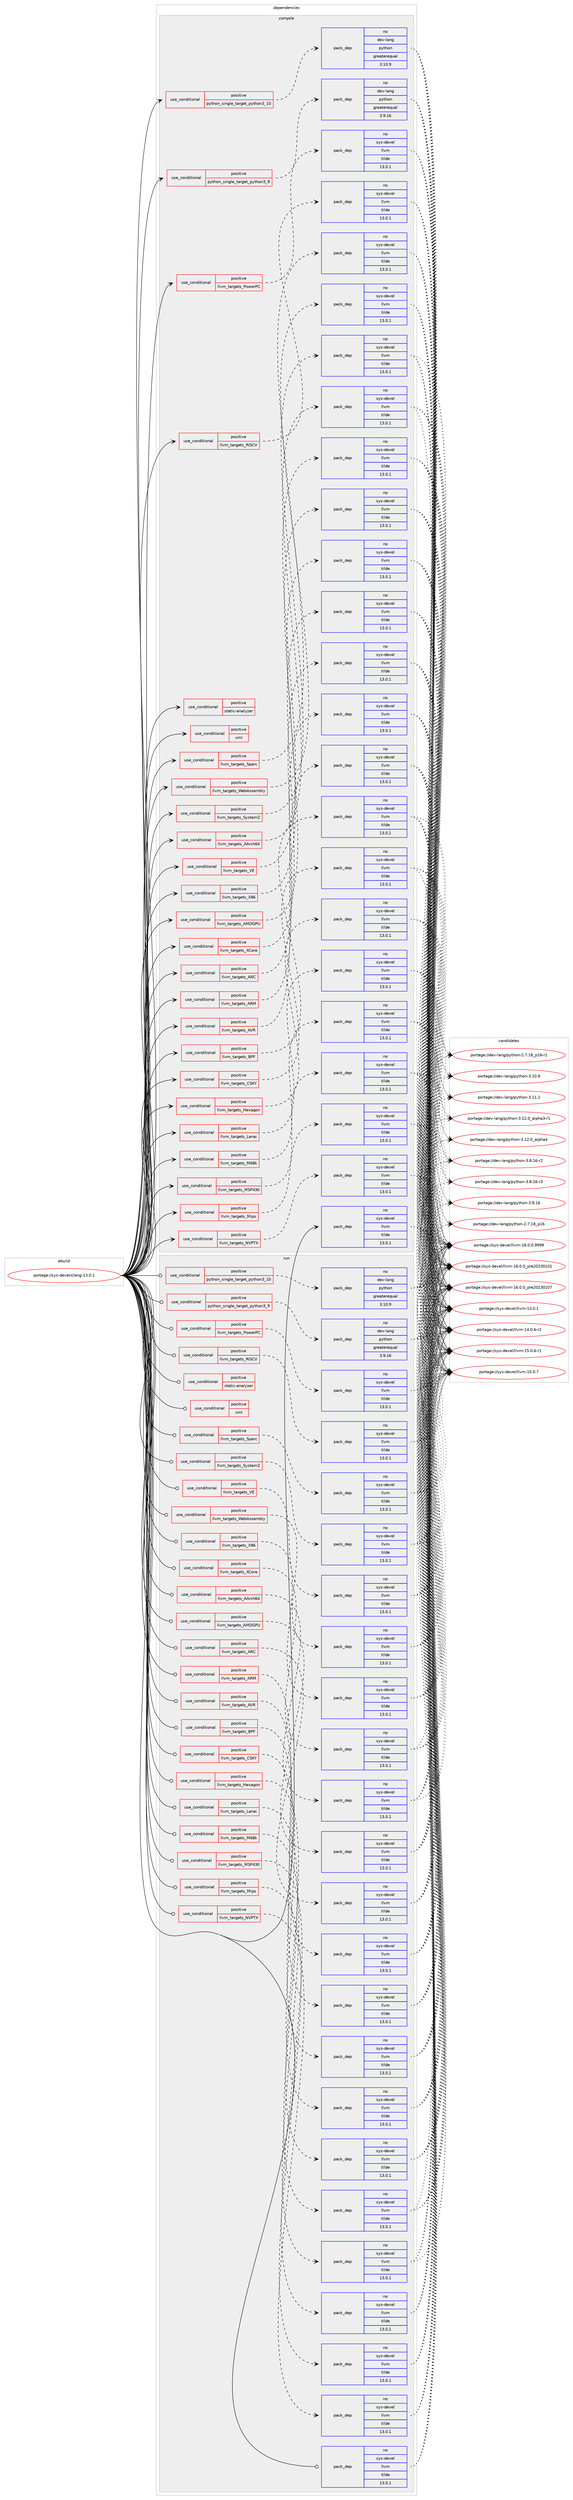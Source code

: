 digraph prolog {

# *************
# Graph options
# *************

newrank=true;
concentrate=true;
compound=true;
graph [rankdir=LR,fontname=Helvetica,fontsize=10,ranksep=1.5];#, ranksep=2.5, nodesep=0.2];
edge  [arrowhead=vee];
node  [fontname=Helvetica,fontsize=10];

# **********
# The ebuild
# **********

subgraph cluster_leftcol {
color=gray;
rank=same;
label=<<i>ebuild</i>>;
id [label="portage://sys-devel/clang-13.0.1", color=red, width=4, href="../sys-devel/clang-13.0.1.svg"];
}

# ****************
# The dependencies
# ****************

subgraph cluster_midcol {
color=gray;
label=<<i>dependencies</i>>;
subgraph cluster_compile {
fillcolor="#eeeeee";
style=filled;
label=<<i>compile</i>>;
subgraph cond4248 {
dependency6449 [label=<<TABLE BORDER="0" CELLBORDER="1" CELLSPACING="0" CELLPADDING="4"><TR><TD ROWSPAN="3" CELLPADDING="10">use_conditional</TD></TR><TR><TD>positive</TD></TR><TR><TD>llvm_targets_AArch64</TD></TR></TABLE>>, shape=none, color=red];
subgraph pack2144 {
dependency6450 [label=<<TABLE BORDER="0" CELLBORDER="1" CELLSPACING="0" CELLPADDING="4" WIDTH="220"><TR><TD ROWSPAN="6" CELLPADDING="30">pack_dep</TD></TR><TR><TD WIDTH="110">no</TD></TR><TR><TD>sys-devel</TD></TR><TR><TD>llvm</TD></TR><TR><TD>tilde</TD></TR><TR><TD>13.0.1</TD></TR></TABLE>>, shape=none, color=blue];
}
dependency6449:e -> dependency6450:w [weight=20,style="dashed",arrowhead="vee"];
}
id:e -> dependency6449:w [weight=20,style="solid",arrowhead="vee"];
subgraph cond4249 {
dependency6451 [label=<<TABLE BORDER="0" CELLBORDER="1" CELLSPACING="0" CELLPADDING="4"><TR><TD ROWSPAN="3" CELLPADDING="10">use_conditional</TD></TR><TR><TD>positive</TD></TR><TR><TD>llvm_targets_AMDGPU</TD></TR></TABLE>>, shape=none, color=red];
subgraph pack2145 {
dependency6452 [label=<<TABLE BORDER="0" CELLBORDER="1" CELLSPACING="0" CELLPADDING="4" WIDTH="220"><TR><TD ROWSPAN="6" CELLPADDING="30">pack_dep</TD></TR><TR><TD WIDTH="110">no</TD></TR><TR><TD>sys-devel</TD></TR><TR><TD>llvm</TD></TR><TR><TD>tilde</TD></TR><TR><TD>13.0.1</TD></TR></TABLE>>, shape=none, color=blue];
}
dependency6451:e -> dependency6452:w [weight=20,style="dashed",arrowhead="vee"];
}
id:e -> dependency6451:w [weight=20,style="solid",arrowhead="vee"];
subgraph cond4250 {
dependency6453 [label=<<TABLE BORDER="0" CELLBORDER="1" CELLSPACING="0" CELLPADDING="4"><TR><TD ROWSPAN="3" CELLPADDING="10">use_conditional</TD></TR><TR><TD>positive</TD></TR><TR><TD>llvm_targets_ARC</TD></TR></TABLE>>, shape=none, color=red];
subgraph pack2146 {
dependency6454 [label=<<TABLE BORDER="0" CELLBORDER="1" CELLSPACING="0" CELLPADDING="4" WIDTH="220"><TR><TD ROWSPAN="6" CELLPADDING="30">pack_dep</TD></TR><TR><TD WIDTH="110">no</TD></TR><TR><TD>sys-devel</TD></TR><TR><TD>llvm</TD></TR><TR><TD>tilde</TD></TR><TR><TD>13.0.1</TD></TR></TABLE>>, shape=none, color=blue];
}
dependency6453:e -> dependency6454:w [weight=20,style="dashed",arrowhead="vee"];
}
id:e -> dependency6453:w [weight=20,style="solid",arrowhead="vee"];
subgraph cond4251 {
dependency6455 [label=<<TABLE BORDER="0" CELLBORDER="1" CELLSPACING="0" CELLPADDING="4"><TR><TD ROWSPAN="3" CELLPADDING="10">use_conditional</TD></TR><TR><TD>positive</TD></TR><TR><TD>llvm_targets_ARM</TD></TR></TABLE>>, shape=none, color=red];
subgraph pack2147 {
dependency6456 [label=<<TABLE BORDER="0" CELLBORDER="1" CELLSPACING="0" CELLPADDING="4" WIDTH="220"><TR><TD ROWSPAN="6" CELLPADDING="30">pack_dep</TD></TR><TR><TD WIDTH="110">no</TD></TR><TR><TD>sys-devel</TD></TR><TR><TD>llvm</TD></TR><TR><TD>tilde</TD></TR><TR><TD>13.0.1</TD></TR></TABLE>>, shape=none, color=blue];
}
dependency6455:e -> dependency6456:w [weight=20,style="dashed",arrowhead="vee"];
}
id:e -> dependency6455:w [weight=20,style="solid",arrowhead="vee"];
subgraph cond4252 {
dependency6457 [label=<<TABLE BORDER="0" CELLBORDER="1" CELLSPACING="0" CELLPADDING="4"><TR><TD ROWSPAN="3" CELLPADDING="10">use_conditional</TD></TR><TR><TD>positive</TD></TR><TR><TD>llvm_targets_AVR</TD></TR></TABLE>>, shape=none, color=red];
subgraph pack2148 {
dependency6458 [label=<<TABLE BORDER="0" CELLBORDER="1" CELLSPACING="0" CELLPADDING="4" WIDTH="220"><TR><TD ROWSPAN="6" CELLPADDING="30">pack_dep</TD></TR><TR><TD WIDTH="110">no</TD></TR><TR><TD>sys-devel</TD></TR><TR><TD>llvm</TD></TR><TR><TD>tilde</TD></TR><TR><TD>13.0.1</TD></TR></TABLE>>, shape=none, color=blue];
}
dependency6457:e -> dependency6458:w [weight=20,style="dashed",arrowhead="vee"];
}
id:e -> dependency6457:w [weight=20,style="solid",arrowhead="vee"];
subgraph cond4253 {
dependency6459 [label=<<TABLE BORDER="0" CELLBORDER="1" CELLSPACING="0" CELLPADDING="4"><TR><TD ROWSPAN="3" CELLPADDING="10">use_conditional</TD></TR><TR><TD>positive</TD></TR><TR><TD>llvm_targets_BPF</TD></TR></TABLE>>, shape=none, color=red];
subgraph pack2149 {
dependency6460 [label=<<TABLE BORDER="0" CELLBORDER="1" CELLSPACING="0" CELLPADDING="4" WIDTH="220"><TR><TD ROWSPAN="6" CELLPADDING="30">pack_dep</TD></TR><TR><TD WIDTH="110">no</TD></TR><TR><TD>sys-devel</TD></TR><TR><TD>llvm</TD></TR><TR><TD>tilde</TD></TR><TR><TD>13.0.1</TD></TR></TABLE>>, shape=none, color=blue];
}
dependency6459:e -> dependency6460:w [weight=20,style="dashed",arrowhead="vee"];
}
id:e -> dependency6459:w [weight=20,style="solid",arrowhead="vee"];
subgraph cond4254 {
dependency6461 [label=<<TABLE BORDER="0" CELLBORDER="1" CELLSPACING="0" CELLPADDING="4"><TR><TD ROWSPAN="3" CELLPADDING="10">use_conditional</TD></TR><TR><TD>positive</TD></TR><TR><TD>llvm_targets_CSKY</TD></TR></TABLE>>, shape=none, color=red];
subgraph pack2150 {
dependency6462 [label=<<TABLE BORDER="0" CELLBORDER="1" CELLSPACING="0" CELLPADDING="4" WIDTH="220"><TR><TD ROWSPAN="6" CELLPADDING="30">pack_dep</TD></TR><TR><TD WIDTH="110">no</TD></TR><TR><TD>sys-devel</TD></TR><TR><TD>llvm</TD></TR><TR><TD>tilde</TD></TR><TR><TD>13.0.1</TD></TR></TABLE>>, shape=none, color=blue];
}
dependency6461:e -> dependency6462:w [weight=20,style="dashed",arrowhead="vee"];
}
id:e -> dependency6461:w [weight=20,style="solid",arrowhead="vee"];
subgraph cond4255 {
dependency6463 [label=<<TABLE BORDER="0" CELLBORDER="1" CELLSPACING="0" CELLPADDING="4"><TR><TD ROWSPAN="3" CELLPADDING="10">use_conditional</TD></TR><TR><TD>positive</TD></TR><TR><TD>llvm_targets_Hexagon</TD></TR></TABLE>>, shape=none, color=red];
subgraph pack2151 {
dependency6464 [label=<<TABLE BORDER="0" CELLBORDER="1" CELLSPACING="0" CELLPADDING="4" WIDTH="220"><TR><TD ROWSPAN="6" CELLPADDING="30">pack_dep</TD></TR><TR><TD WIDTH="110">no</TD></TR><TR><TD>sys-devel</TD></TR><TR><TD>llvm</TD></TR><TR><TD>tilde</TD></TR><TR><TD>13.0.1</TD></TR></TABLE>>, shape=none, color=blue];
}
dependency6463:e -> dependency6464:w [weight=20,style="dashed",arrowhead="vee"];
}
id:e -> dependency6463:w [weight=20,style="solid",arrowhead="vee"];
subgraph cond4256 {
dependency6465 [label=<<TABLE BORDER="0" CELLBORDER="1" CELLSPACING="0" CELLPADDING="4"><TR><TD ROWSPAN="3" CELLPADDING="10">use_conditional</TD></TR><TR><TD>positive</TD></TR><TR><TD>llvm_targets_Lanai</TD></TR></TABLE>>, shape=none, color=red];
subgraph pack2152 {
dependency6466 [label=<<TABLE BORDER="0" CELLBORDER="1" CELLSPACING="0" CELLPADDING="4" WIDTH="220"><TR><TD ROWSPAN="6" CELLPADDING="30">pack_dep</TD></TR><TR><TD WIDTH="110">no</TD></TR><TR><TD>sys-devel</TD></TR><TR><TD>llvm</TD></TR><TR><TD>tilde</TD></TR><TR><TD>13.0.1</TD></TR></TABLE>>, shape=none, color=blue];
}
dependency6465:e -> dependency6466:w [weight=20,style="dashed",arrowhead="vee"];
}
id:e -> dependency6465:w [weight=20,style="solid",arrowhead="vee"];
subgraph cond4257 {
dependency6467 [label=<<TABLE BORDER="0" CELLBORDER="1" CELLSPACING="0" CELLPADDING="4"><TR><TD ROWSPAN="3" CELLPADDING="10">use_conditional</TD></TR><TR><TD>positive</TD></TR><TR><TD>llvm_targets_M68k</TD></TR></TABLE>>, shape=none, color=red];
subgraph pack2153 {
dependency6468 [label=<<TABLE BORDER="0" CELLBORDER="1" CELLSPACING="0" CELLPADDING="4" WIDTH="220"><TR><TD ROWSPAN="6" CELLPADDING="30">pack_dep</TD></TR><TR><TD WIDTH="110">no</TD></TR><TR><TD>sys-devel</TD></TR><TR><TD>llvm</TD></TR><TR><TD>tilde</TD></TR><TR><TD>13.0.1</TD></TR></TABLE>>, shape=none, color=blue];
}
dependency6467:e -> dependency6468:w [weight=20,style="dashed",arrowhead="vee"];
}
id:e -> dependency6467:w [weight=20,style="solid",arrowhead="vee"];
subgraph cond4258 {
dependency6469 [label=<<TABLE BORDER="0" CELLBORDER="1" CELLSPACING="0" CELLPADDING="4"><TR><TD ROWSPAN="3" CELLPADDING="10">use_conditional</TD></TR><TR><TD>positive</TD></TR><TR><TD>llvm_targets_MSP430</TD></TR></TABLE>>, shape=none, color=red];
subgraph pack2154 {
dependency6470 [label=<<TABLE BORDER="0" CELLBORDER="1" CELLSPACING="0" CELLPADDING="4" WIDTH="220"><TR><TD ROWSPAN="6" CELLPADDING="30">pack_dep</TD></TR><TR><TD WIDTH="110">no</TD></TR><TR><TD>sys-devel</TD></TR><TR><TD>llvm</TD></TR><TR><TD>tilde</TD></TR><TR><TD>13.0.1</TD></TR></TABLE>>, shape=none, color=blue];
}
dependency6469:e -> dependency6470:w [weight=20,style="dashed",arrowhead="vee"];
}
id:e -> dependency6469:w [weight=20,style="solid",arrowhead="vee"];
subgraph cond4259 {
dependency6471 [label=<<TABLE BORDER="0" CELLBORDER="1" CELLSPACING="0" CELLPADDING="4"><TR><TD ROWSPAN="3" CELLPADDING="10">use_conditional</TD></TR><TR><TD>positive</TD></TR><TR><TD>llvm_targets_Mips</TD></TR></TABLE>>, shape=none, color=red];
subgraph pack2155 {
dependency6472 [label=<<TABLE BORDER="0" CELLBORDER="1" CELLSPACING="0" CELLPADDING="4" WIDTH="220"><TR><TD ROWSPAN="6" CELLPADDING="30">pack_dep</TD></TR><TR><TD WIDTH="110">no</TD></TR><TR><TD>sys-devel</TD></TR><TR><TD>llvm</TD></TR><TR><TD>tilde</TD></TR><TR><TD>13.0.1</TD></TR></TABLE>>, shape=none, color=blue];
}
dependency6471:e -> dependency6472:w [weight=20,style="dashed",arrowhead="vee"];
}
id:e -> dependency6471:w [weight=20,style="solid",arrowhead="vee"];
subgraph cond4260 {
dependency6473 [label=<<TABLE BORDER="0" CELLBORDER="1" CELLSPACING="0" CELLPADDING="4"><TR><TD ROWSPAN="3" CELLPADDING="10">use_conditional</TD></TR><TR><TD>positive</TD></TR><TR><TD>llvm_targets_NVPTX</TD></TR></TABLE>>, shape=none, color=red];
subgraph pack2156 {
dependency6474 [label=<<TABLE BORDER="0" CELLBORDER="1" CELLSPACING="0" CELLPADDING="4" WIDTH="220"><TR><TD ROWSPAN="6" CELLPADDING="30">pack_dep</TD></TR><TR><TD WIDTH="110">no</TD></TR><TR><TD>sys-devel</TD></TR><TR><TD>llvm</TD></TR><TR><TD>tilde</TD></TR><TR><TD>13.0.1</TD></TR></TABLE>>, shape=none, color=blue];
}
dependency6473:e -> dependency6474:w [weight=20,style="dashed",arrowhead="vee"];
}
id:e -> dependency6473:w [weight=20,style="solid",arrowhead="vee"];
subgraph cond4261 {
dependency6475 [label=<<TABLE BORDER="0" CELLBORDER="1" CELLSPACING="0" CELLPADDING="4"><TR><TD ROWSPAN="3" CELLPADDING="10">use_conditional</TD></TR><TR><TD>positive</TD></TR><TR><TD>llvm_targets_PowerPC</TD></TR></TABLE>>, shape=none, color=red];
subgraph pack2157 {
dependency6476 [label=<<TABLE BORDER="0" CELLBORDER="1" CELLSPACING="0" CELLPADDING="4" WIDTH="220"><TR><TD ROWSPAN="6" CELLPADDING="30">pack_dep</TD></TR><TR><TD WIDTH="110">no</TD></TR><TR><TD>sys-devel</TD></TR><TR><TD>llvm</TD></TR><TR><TD>tilde</TD></TR><TR><TD>13.0.1</TD></TR></TABLE>>, shape=none, color=blue];
}
dependency6475:e -> dependency6476:w [weight=20,style="dashed",arrowhead="vee"];
}
id:e -> dependency6475:w [weight=20,style="solid",arrowhead="vee"];
subgraph cond4262 {
dependency6477 [label=<<TABLE BORDER="0" CELLBORDER="1" CELLSPACING="0" CELLPADDING="4"><TR><TD ROWSPAN="3" CELLPADDING="10">use_conditional</TD></TR><TR><TD>positive</TD></TR><TR><TD>llvm_targets_RISCV</TD></TR></TABLE>>, shape=none, color=red];
subgraph pack2158 {
dependency6478 [label=<<TABLE BORDER="0" CELLBORDER="1" CELLSPACING="0" CELLPADDING="4" WIDTH="220"><TR><TD ROWSPAN="6" CELLPADDING="30">pack_dep</TD></TR><TR><TD WIDTH="110">no</TD></TR><TR><TD>sys-devel</TD></TR><TR><TD>llvm</TD></TR><TR><TD>tilde</TD></TR><TR><TD>13.0.1</TD></TR></TABLE>>, shape=none, color=blue];
}
dependency6477:e -> dependency6478:w [weight=20,style="dashed",arrowhead="vee"];
}
id:e -> dependency6477:w [weight=20,style="solid",arrowhead="vee"];
subgraph cond4263 {
dependency6479 [label=<<TABLE BORDER="0" CELLBORDER="1" CELLSPACING="0" CELLPADDING="4"><TR><TD ROWSPAN="3" CELLPADDING="10">use_conditional</TD></TR><TR><TD>positive</TD></TR><TR><TD>llvm_targets_Sparc</TD></TR></TABLE>>, shape=none, color=red];
subgraph pack2159 {
dependency6480 [label=<<TABLE BORDER="0" CELLBORDER="1" CELLSPACING="0" CELLPADDING="4" WIDTH="220"><TR><TD ROWSPAN="6" CELLPADDING="30">pack_dep</TD></TR><TR><TD WIDTH="110">no</TD></TR><TR><TD>sys-devel</TD></TR><TR><TD>llvm</TD></TR><TR><TD>tilde</TD></TR><TR><TD>13.0.1</TD></TR></TABLE>>, shape=none, color=blue];
}
dependency6479:e -> dependency6480:w [weight=20,style="dashed",arrowhead="vee"];
}
id:e -> dependency6479:w [weight=20,style="solid",arrowhead="vee"];
subgraph cond4264 {
dependency6481 [label=<<TABLE BORDER="0" CELLBORDER="1" CELLSPACING="0" CELLPADDING="4"><TR><TD ROWSPAN="3" CELLPADDING="10">use_conditional</TD></TR><TR><TD>positive</TD></TR><TR><TD>llvm_targets_SystemZ</TD></TR></TABLE>>, shape=none, color=red];
subgraph pack2160 {
dependency6482 [label=<<TABLE BORDER="0" CELLBORDER="1" CELLSPACING="0" CELLPADDING="4" WIDTH="220"><TR><TD ROWSPAN="6" CELLPADDING="30">pack_dep</TD></TR><TR><TD WIDTH="110">no</TD></TR><TR><TD>sys-devel</TD></TR><TR><TD>llvm</TD></TR><TR><TD>tilde</TD></TR><TR><TD>13.0.1</TD></TR></TABLE>>, shape=none, color=blue];
}
dependency6481:e -> dependency6482:w [weight=20,style="dashed",arrowhead="vee"];
}
id:e -> dependency6481:w [weight=20,style="solid",arrowhead="vee"];
subgraph cond4265 {
dependency6483 [label=<<TABLE BORDER="0" CELLBORDER="1" CELLSPACING="0" CELLPADDING="4"><TR><TD ROWSPAN="3" CELLPADDING="10">use_conditional</TD></TR><TR><TD>positive</TD></TR><TR><TD>llvm_targets_VE</TD></TR></TABLE>>, shape=none, color=red];
subgraph pack2161 {
dependency6484 [label=<<TABLE BORDER="0" CELLBORDER="1" CELLSPACING="0" CELLPADDING="4" WIDTH="220"><TR><TD ROWSPAN="6" CELLPADDING="30">pack_dep</TD></TR><TR><TD WIDTH="110">no</TD></TR><TR><TD>sys-devel</TD></TR><TR><TD>llvm</TD></TR><TR><TD>tilde</TD></TR><TR><TD>13.0.1</TD></TR></TABLE>>, shape=none, color=blue];
}
dependency6483:e -> dependency6484:w [weight=20,style="dashed",arrowhead="vee"];
}
id:e -> dependency6483:w [weight=20,style="solid",arrowhead="vee"];
subgraph cond4266 {
dependency6485 [label=<<TABLE BORDER="0" CELLBORDER="1" CELLSPACING="0" CELLPADDING="4"><TR><TD ROWSPAN="3" CELLPADDING="10">use_conditional</TD></TR><TR><TD>positive</TD></TR><TR><TD>llvm_targets_WebAssembly</TD></TR></TABLE>>, shape=none, color=red];
subgraph pack2162 {
dependency6486 [label=<<TABLE BORDER="0" CELLBORDER="1" CELLSPACING="0" CELLPADDING="4" WIDTH="220"><TR><TD ROWSPAN="6" CELLPADDING="30">pack_dep</TD></TR><TR><TD WIDTH="110">no</TD></TR><TR><TD>sys-devel</TD></TR><TR><TD>llvm</TD></TR><TR><TD>tilde</TD></TR><TR><TD>13.0.1</TD></TR></TABLE>>, shape=none, color=blue];
}
dependency6485:e -> dependency6486:w [weight=20,style="dashed",arrowhead="vee"];
}
id:e -> dependency6485:w [weight=20,style="solid",arrowhead="vee"];
subgraph cond4267 {
dependency6487 [label=<<TABLE BORDER="0" CELLBORDER="1" CELLSPACING="0" CELLPADDING="4"><TR><TD ROWSPAN="3" CELLPADDING="10">use_conditional</TD></TR><TR><TD>positive</TD></TR><TR><TD>llvm_targets_X86</TD></TR></TABLE>>, shape=none, color=red];
subgraph pack2163 {
dependency6488 [label=<<TABLE BORDER="0" CELLBORDER="1" CELLSPACING="0" CELLPADDING="4" WIDTH="220"><TR><TD ROWSPAN="6" CELLPADDING="30">pack_dep</TD></TR><TR><TD WIDTH="110">no</TD></TR><TR><TD>sys-devel</TD></TR><TR><TD>llvm</TD></TR><TR><TD>tilde</TD></TR><TR><TD>13.0.1</TD></TR></TABLE>>, shape=none, color=blue];
}
dependency6487:e -> dependency6488:w [weight=20,style="dashed",arrowhead="vee"];
}
id:e -> dependency6487:w [weight=20,style="solid",arrowhead="vee"];
subgraph cond4268 {
dependency6489 [label=<<TABLE BORDER="0" CELLBORDER="1" CELLSPACING="0" CELLPADDING="4"><TR><TD ROWSPAN="3" CELLPADDING="10">use_conditional</TD></TR><TR><TD>positive</TD></TR><TR><TD>llvm_targets_XCore</TD></TR></TABLE>>, shape=none, color=red];
subgraph pack2164 {
dependency6490 [label=<<TABLE BORDER="0" CELLBORDER="1" CELLSPACING="0" CELLPADDING="4" WIDTH="220"><TR><TD ROWSPAN="6" CELLPADDING="30">pack_dep</TD></TR><TR><TD WIDTH="110">no</TD></TR><TR><TD>sys-devel</TD></TR><TR><TD>llvm</TD></TR><TR><TD>tilde</TD></TR><TR><TD>13.0.1</TD></TR></TABLE>>, shape=none, color=blue];
}
dependency6489:e -> dependency6490:w [weight=20,style="dashed",arrowhead="vee"];
}
id:e -> dependency6489:w [weight=20,style="solid",arrowhead="vee"];
subgraph cond4269 {
dependency6491 [label=<<TABLE BORDER="0" CELLBORDER="1" CELLSPACING="0" CELLPADDING="4"><TR><TD ROWSPAN="3" CELLPADDING="10">use_conditional</TD></TR><TR><TD>positive</TD></TR><TR><TD>python_single_target_python3_10</TD></TR></TABLE>>, shape=none, color=red];
subgraph pack2165 {
dependency6492 [label=<<TABLE BORDER="0" CELLBORDER="1" CELLSPACING="0" CELLPADDING="4" WIDTH="220"><TR><TD ROWSPAN="6" CELLPADDING="30">pack_dep</TD></TR><TR><TD WIDTH="110">no</TD></TR><TR><TD>dev-lang</TD></TR><TR><TD>python</TD></TR><TR><TD>greaterequal</TD></TR><TR><TD>3.10.9</TD></TR></TABLE>>, shape=none, color=blue];
}
dependency6491:e -> dependency6492:w [weight=20,style="dashed",arrowhead="vee"];
}
id:e -> dependency6491:w [weight=20,style="solid",arrowhead="vee"];
subgraph cond4270 {
dependency6493 [label=<<TABLE BORDER="0" CELLBORDER="1" CELLSPACING="0" CELLPADDING="4"><TR><TD ROWSPAN="3" CELLPADDING="10">use_conditional</TD></TR><TR><TD>positive</TD></TR><TR><TD>python_single_target_python3_9</TD></TR></TABLE>>, shape=none, color=red];
subgraph pack2166 {
dependency6494 [label=<<TABLE BORDER="0" CELLBORDER="1" CELLSPACING="0" CELLPADDING="4" WIDTH="220"><TR><TD ROWSPAN="6" CELLPADDING="30">pack_dep</TD></TR><TR><TD WIDTH="110">no</TD></TR><TR><TD>dev-lang</TD></TR><TR><TD>python</TD></TR><TR><TD>greaterequal</TD></TR><TR><TD>3.9.16</TD></TR></TABLE>>, shape=none, color=blue];
}
dependency6493:e -> dependency6494:w [weight=20,style="dashed",arrowhead="vee"];
}
id:e -> dependency6493:w [weight=20,style="solid",arrowhead="vee"];
subgraph cond4271 {
dependency6495 [label=<<TABLE BORDER="0" CELLBORDER="1" CELLSPACING="0" CELLPADDING="4"><TR><TD ROWSPAN="3" CELLPADDING="10">use_conditional</TD></TR><TR><TD>positive</TD></TR><TR><TD>static-analyzer</TD></TR></TABLE>>, shape=none, color=red];
# *** BEGIN UNKNOWN DEPENDENCY TYPE (TODO) ***
# dependency6495 -> package_dependency(portage://sys-devel/clang-13.0.1,install,no,dev-lang,perl,none,[,,],any_different_slot,[])
# *** END UNKNOWN DEPENDENCY TYPE (TODO) ***

}
id:e -> dependency6495:w [weight=20,style="solid",arrowhead="vee"];
subgraph cond4272 {
dependency6496 [label=<<TABLE BORDER="0" CELLBORDER="1" CELLSPACING="0" CELLPADDING="4"><TR><TD ROWSPAN="3" CELLPADDING="10">use_conditional</TD></TR><TR><TD>positive</TD></TR><TR><TD>xml</TD></TR></TABLE>>, shape=none, color=red];
# *** BEGIN UNKNOWN DEPENDENCY TYPE (TODO) ***
# dependency6496 -> package_dependency(portage://sys-devel/clang-13.0.1,install,no,dev-libs,libxml2,none,[,,],[slot(2),equal],[use(optenable(abi_x86_32),negative),use(optenable(abi_x86_64),negative),use(optenable(abi_x86_x32),negative),use(optenable(abi_mips_n32),negative),use(optenable(abi_mips_n64),negative),use(optenable(abi_mips_o32),negative),use(optenable(abi_s390_32),negative),use(optenable(abi_s390_64),negative)])
# *** END UNKNOWN DEPENDENCY TYPE (TODO) ***

}
id:e -> dependency6496:w [weight=20,style="solid",arrowhead="vee"];
subgraph pack2167 {
dependency6497 [label=<<TABLE BORDER="0" CELLBORDER="1" CELLSPACING="0" CELLPADDING="4" WIDTH="220"><TR><TD ROWSPAN="6" CELLPADDING="30">pack_dep</TD></TR><TR><TD WIDTH="110">no</TD></TR><TR><TD>sys-devel</TD></TR><TR><TD>llvm</TD></TR><TR><TD>tilde</TD></TR><TR><TD>13.0.1</TD></TR></TABLE>>, shape=none, color=blue];
}
id:e -> dependency6497:w [weight=20,style="solid",arrowhead="vee"];
# *** BEGIN UNKNOWN DEPENDENCY TYPE (TODO) ***
# id -> package_dependency(portage://sys-devel/clang-13.0.1,install,strong,sys-devel,llvm,none,[,,],[slot(0)],[])
# *** END UNKNOWN DEPENDENCY TYPE (TODO) ***

}
subgraph cluster_compileandrun {
fillcolor="#eeeeee";
style=filled;
label=<<i>compile and run</i>>;
}
subgraph cluster_run {
fillcolor="#eeeeee";
style=filled;
label=<<i>run</i>>;
subgraph cond4273 {
dependency6498 [label=<<TABLE BORDER="0" CELLBORDER="1" CELLSPACING="0" CELLPADDING="4"><TR><TD ROWSPAN="3" CELLPADDING="10">use_conditional</TD></TR><TR><TD>positive</TD></TR><TR><TD>llvm_targets_AArch64</TD></TR></TABLE>>, shape=none, color=red];
subgraph pack2168 {
dependency6499 [label=<<TABLE BORDER="0" CELLBORDER="1" CELLSPACING="0" CELLPADDING="4" WIDTH="220"><TR><TD ROWSPAN="6" CELLPADDING="30">pack_dep</TD></TR><TR><TD WIDTH="110">no</TD></TR><TR><TD>sys-devel</TD></TR><TR><TD>llvm</TD></TR><TR><TD>tilde</TD></TR><TR><TD>13.0.1</TD></TR></TABLE>>, shape=none, color=blue];
}
dependency6498:e -> dependency6499:w [weight=20,style="dashed",arrowhead="vee"];
}
id:e -> dependency6498:w [weight=20,style="solid",arrowhead="odot"];
subgraph cond4274 {
dependency6500 [label=<<TABLE BORDER="0" CELLBORDER="1" CELLSPACING="0" CELLPADDING="4"><TR><TD ROWSPAN="3" CELLPADDING="10">use_conditional</TD></TR><TR><TD>positive</TD></TR><TR><TD>llvm_targets_AMDGPU</TD></TR></TABLE>>, shape=none, color=red];
subgraph pack2169 {
dependency6501 [label=<<TABLE BORDER="0" CELLBORDER="1" CELLSPACING="0" CELLPADDING="4" WIDTH="220"><TR><TD ROWSPAN="6" CELLPADDING="30">pack_dep</TD></TR><TR><TD WIDTH="110">no</TD></TR><TR><TD>sys-devel</TD></TR><TR><TD>llvm</TD></TR><TR><TD>tilde</TD></TR><TR><TD>13.0.1</TD></TR></TABLE>>, shape=none, color=blue];
}
dependency6500:e -> dependency6501:w [weight=20,style="dashed",arrowhead="vee"];
}
id:e -> dependency6500:w [weight=20,style="solid",arrowhead="odot"];
subgraph cond4275 {
dependency6502 [label=<<TABLE BORDER="0" CELLBORDER="1" CELLSPACING="0" CELLPADDING="4"><TR><TD ROWSPAN="3" CELLPADDING="10">use_conditional</TD></TR><TR><TD>positive</TD></TR><TR><TD>llvm_targets_ARC</TD></TR></TABLE>>, shape=none, color=red];
subgraph pack2170 {
dependency6503 [label=<<TABLE BORDER="0" CELLBORDER="1" CELLSPACING="0" CELLPADDING="4" WIDTH="220"><TR><TD ROWSPAN="6" CELLPADDING="30">pack_dep</TD></TR><TR><TD WIDTH="110">no</TD></TR><TR><TD>sys-devel</TD></TR><TR><TD>llvm</TD></TR><TR><TD>tilde</TD></TR><TR><TD>13.0.1</TD></TR></TABLE>>, shape=none, color=blue];
}
dependency6502:e -> dependency6503:w [weight=20,style="dashed",arrowhead="vee"];
}
id:e -> dependency6502:w [weight=20,style="solid",arrowhead="odot"];
subgraph cond4276 {
dependency6504 [label=<<TABLE BORDER="0" CELLBORDER="1" CELLSPACING="0" CELLPADDING="4"><TR><TD ROWSPAN="3" CELLPADDING="10">use_conditional</TD></TR><TR><TD>positive</TD></TR><TR><TD>llvm_targets_ARM</TD></TR></TABLE>>, shape=none, color=red];
subgraph pack2171 {
dependency6505 [label=<<TABLE BORDER="0" CELLBORDER="1" CELLSPACING="0" CELLPADDING="4" WIDTH="220"><TR><TD ROWSPAN="6" CELLPADDING="30">pack_dep</TD></TR><TR><TD WIDTH="110">no</TD></TR><TR><TD>sys-devel</TD></TR><TR><TD>llvm</TD></TR><TR><TD>tilde</TD></TR><TR><TD>13.0.1</TD></TR></TABLE>>, shape=none, color=blue];
}
dependency6504:e -> dependency6505:w [weight=20,style="dashed",arrowhead="vee"];
}
id:e -> dependency6504:w [weight=20,style="solid",arrowhead="odot"];
subgraph cond4277 {
dependency6506 [label=<<TABLE BORDER="0" CELLBORDER="1" CELLSPACING="0" CELLPADDING="4"><TR><TD ROWSPAN="3" CELLPADDING="10">use_conditional</TD></TR><TR><TD>positive</TD></TR><TR><TD>llvm_targets_AVR</TD></TR></TABLE>>, shape=none, color=red];
subgraph pack2172 {
dependency6507 [label=<<TABLE BORDER="0" CELLBORDER="1" CELLSPACING="0" CELLPADDING="4" WIDTH="220"><TR><TD ROWSPAN="6" CELLPADDING="30">pack_dep</TD></TR><TR><TD WIDTH="110">no</TD></TR><TR><TD>sys-devel</TD></TR><TR><TD>llvm</TD></TR><TR><TD>tilde</TD></TR><TR><TD>13.0.1</TD></TR></TABLE>>, shape=none, color=blue];
}
dependency6506:e -> dependency6507:w [weight=20,style="dashed",arrowhead="vee"];
}
id:e -> dependency6506:w [weight=20,style="solid",arrowhead="odot"];
subgraph cond4278 {
dependency6508 [label=<<TABLE BORDER="0" CELLBORDER="1" CELLSPACING="0" CELLPADDING="4"><TR><TD ROWSPAN="3" CELLPADDING="10">use_conditional</TD></TR><TR><TD>positive</TD></TR><TR><TD>llvm_targets_BPF</TD></TR></TABLE>>, shape=none, color=red];
subgraph pack2173 {
dependency6509 [label=<<TABLE BORDER="0" CELLBORDER="1" CELLSPACING="0" CELLPADDING="4" WIDTH="220"><TR><TD ROWSPAN="6" CELLPADDING="30">pack_dep</TD></TR><TR><TD WIDTH="110">no</TD></TR><TR><TD>sys-devel</TD></TR><TR><TD>llvm</TD></TR><TR><TD>tilde</TD></TR><TR><TD>13.0.1</TD></TR></TABLE>>, shape=none, color=blue];
}
dependency6508:e -> dependency6509:w [weight=20,style="dashed",arrowhead="vee"];
}
id:e -> dependency6508:w [weight=20,style="solid",arrowhead="odot"];
subgraph cond4279 {
dependency6510 [label=<<TABLE BORDER="0" CELLBORDER="1" CELLSPACING="0" CELLPADDING="4"><TR><TD ROWSPAN="3" CELLPADDING="10">use_conditional</TD></TR><TR><TD>positive</TD></TR><TR><TD>llvm_targets_CSKY</TD></TR></TABLE>>, shape=none, color=red];
subgraph pack2174 {
dependency6511 [label=<<TABLE BORDER="0" CELLBORDER="1" CELLSPACING="0" CELLPADDING="4" WIDTH="220"><TR><TD ROWSPAN="6" CELLPADDING="30">pack_dep</TD></TR><TR><TD WIDTH="110">no</TD></TR><TR><TD>sys-devel</TD></TR><TR><TD>llvm</TD></TR><TR><TD>tilde</TD></TR><TR><TD>13.0.1</TD></TR></TABLE>>, shape=none, color=blue];
}
dependency6510:e -> dependency6511:w [weight=20,style="dashed",arrowhead="vee"];
}
id:e -> dependency6510:w [weight=20,style="solid",arrowhead="odot"];
subgraph cond4280 {
dependency6512 [label=<<TABLE BORDER="0" CELLBORDER="1" CELLSPACING="0" CELLPADDING="4"><TR><TD ROWSPAN="3" CELLPADDING="10">use_conditional</TD></TR><TR><TD>positive</TD></TR><TR><TD>llvm_targets_Hexagon</TD></TR></TABLE>>, shape=none, color=red];
subgraph pack2175 {
dependency6513 [label=<<TABLE BORDER="0" CELLBORDER="1" CELLSPACING="0" CELLPADDING="4" WIDTH="220"><TR><TD ROWSPAN="6" CELLPADDING="30">pack_dep</TD></TR><TR><TD WIDTH="110">no</TD></TR><TR><TD>sys-devel</TD></TR><TR><TD>llvm</TD></TR><TR><TD>tilde</TD></TR><TR><TD>13.0.1</TD></TR></TABLE>>, shape=none, color=blue];
}
dependency6512:e -> dependency6513:w [weight=20,style="dashed",arrowhead="vee"];
}
id:e -> dependency6512:w [weight=20,style="solid",arrowhead="odot"];
subgraph cond4281 {
dependency6514 [label=<<TABLE BORDER="0" CELLBORDER="1" CELLSPACING="0" CELLPADDING="4"><TR><TD ROWSPAN="3" CELLPADDING="10">use_conditional</TD></TR><TR><TD>positive</TD></TR><TR><TD>llvm_targets_Lanai</TD></TR></TABLE>>, shape=none, color=red];
subgraph pack2176 {
dependency6515 [label=<<TABLE BORDER="0" CELLBORDER="1" CELLSPACING="0" CELLPADDING="4" WIDTH="220"><TR><TD ROWSPAN="6" CELLPADDING="30">pack_dep</TD></TR><TR><TD WIDTH="110">no</TD></TR><TR><TD>sys-devel</TD></TR><TR><TD>llvm</TD></TR><TR><TD>tilde</TD></TR><TR><TD>13.0.1</TD></TR></TABLE>>, shape=none, color=blue];
}
dependency6514:e -> dependency6515:w [weight=20,style="dashed",arrowhead="vee"];
}
id:e -> dependency6514:w [weight=20,style="solid",arrowhead="odot"];
subgraph cond4282 {
dependency6516 [label=<<TABLE BORDER="0" CELLBORDER="1" CELLSPACING="0" CELLPADDING="4"><TR><TD ROWSPAN="3" CELLPADDING="10">use_conditional</TD></TR><TR><TD>positive</TD></TR><TR><TD>llvm_targets_M68k</TD></TR></TABLE>>, shape=none, color=red];
subgraph pack2177 {
dependency6517 [label=<<TABLE BORDER="0" CELLBORDER="1" CELLSPACING="0" CELLPADDING="4" WIDTH="220"><TR><TD ROWSPAN="6" CELLPADDING="30">pack_dep</TD></TR><TR><TD WIDTH="110">no</TD></TR><TR><TD>sys-devel</TD></TR><TR><TD>llvm</TD></TR><TR><TD>tilde</TD></TR><TR><TD>13.0.1</TD></TR></TABLE>>, shape=none, color=blue];
}
dependency6516:e -> dependency6517:w [weight=20,style="dashed",arrowhead="vee"];
}
id:e -> dependency6516:w [weight=20,style="solid",arrowhead="odot"];
subgraph cond4283 {
dependency6518 [label=<<TABLE BORDER="0" CELLBORDER="1" CELLSPACING="0" CELLPADDING="4"><TR><TD ROWSPAN="3" CELLPADDING="10">use_conditional</TD></TR><TR><TD>positive</TD></TR><TR><TD>llvm_targets_MSP430</TD></TR></TABLE>>, shape=none, color=red];
subgraph pack2178 {
dependency6519 [label=<<TABLE BORDER="0" CELLBORDER="1" CELLSPACING="0" CELLPADDING="4" WIDTH="220"><TR><TD ROWSPAN="6" CELLPADDING="30">pack_dep</TD></TR><TR><TD WIDTH="110">no</TD></TR><TR><TD>sys-devel</TD></TR><TR><TD>llvm</TD></TR><TR><TD>tilde</TD></TR><TR><TD>13.0.1</TD></TR></TABLE>>, shape=none, color=blue];
}
dependency6518:e -> dependency6519:w [weight=20,style="dashed",arrowhead="vee"];
}
id:e -> dependency6518:w [weight=20,style="solid",arrowhead="odot"];
subgraph cond4284 {
dependency6520 [label=<<TABLE BORDER="0" CELLBORDER="1" CELLSPACING="0" CELLPADDING="4"><TR><TD ROWSPAN="3" CELLPADDING="10">use_conditional</TD></TR><TR><TD>positive</TD></TR><TR><TD>llvm_targets_Mips</TD></TR></TABLE>>, shape=none, color=red];
subgraph pack2179 {
dependency6521 [label=<<TABLE BORDER="0" CELLBORDER="1" CELLSPACING="0" CELLPADDING="4" WIDTH="220"><TR><TD ROWSPAN="6" CELLPADDING="30">pack_dep</TD></TR><TR><TD WIDTH="110">no</TD></TR><TR><TD>sys-devel</TD></TR><TR><TD>llvm</TD></TR><TR><TD>tilde</TD></TR><TR><TD>13.0.1</TD></TR></TABLE>>, shape=none, color=blue];
}
dependency6520:e -> dependency6521:w [weight=20,style="dashed",arrowhead="vee"];
}
id:e -> dependency6520:w [weight=20,style="solid",arrowhead="odot"];
subgraph cond4285 {
dependency6522 [label=<<TABLE BORDER="0" CELLBORDER="1" CELLSPACING="0" CELLPADDING="4"><TR><TD ROWSPAN="3" CELLPADDING="10">use_conditional</TD></TR><TR><TD>positive</TD></TR><TR><TD>llvm_targets_NVPTX</TD></TR></TABLE>>, shape=none, color=red];
subgraph pack2180 {
dependency6523 [label=<<TABLE BORDER="0" CELLBORDER="1" CELLSPACING="0" CELLPADDING="4" WIDTH="220"><TR><TD ROWSPAN="6" CELLPADDING="30">pack_dep</TD></TR><TR><TD WIDTH="110">no</TD></TR><TR><TD>sys-devel</TD></TR><TR><TD>llvm</TD></TR><TR><TD>tilde</TD></TR><TR><TD>13.0.1</TD></TR></TABLE>>, shape=none, color=blue];
}
dependency6522:e -> dependency6523:w [weight=20,style="dashed",arrowhead="vee"];
}
id:e -> dependency6522:w [weight=20,style="solid",arrowhead="odot"];
subgraph cond4286 {
dependency6524 [label=<<TABLE BORDER="0" CELLBORDER="1" CELLSPACING="0" CELLPADDING="4"><TR><TD ROWSPAN="3" CELLPADDING="10">use_conditional</TD></TR><TR><TD>positive</TD></TR><TR><TD>llvm_targets_PowerPC</TD></TR></TABLE>>, shape=none, color=red];
subgraph pack2181 {
dependency6525 [label=<<TABLE BORDER="0" CELLBORDER="1" CELLSPACING="0" CELLPADDING="4" WIDTH="220"><TR><TD ROWSPAN="6" CELLPADDING="30">pack_dep</TD></TR><TR><TD WIDTH="110">no</TD></TR><TR><TD>sys-devel</TD></TR><TR><TD>llvm</TD></TR><TR><TD>tilde</TD></TR><TR><TD>13.0.1</TD></TR></TABLE>>, shape=none, color=blue];
}
dependency6524:e -> dependency6525:w [weight=20,style="dashed",arrowhead="vee"];
}
id:e -> dependency6524:w [weight=20,style="solid",arrowhead="odot"];
subgraph cond4287 {
dependency6526 [label=<<TABLE BORDER="0" CELLBORDER="1" CELLSPACING="0" CELLPADDING="4"><TR><TD ROWSPAN="3" CELLPADDING="10">use_conditional</TD></TR><TR><TD>positive</TD></TR><TR><TD>llvm_targets_RISCV</TD></TR></TABLE>>, shape=none, color=red];
subgraph pack2182 {
dependency6527 [label=<<TABLE BORDER="0" CELLBORDER="1" CELLSPACING="0" CELLPADDING="4" WIDTH="220"><TR><TD ROWSPAN="6" CELLPADDING="30">pack_dep</TD></TR><TR><TD WIDTH="110">no</TD></TR><TR><TD>sys-devel</TD></TR><TR><TD>llvm</TD></TR><TR><TD>tilde</TD></TR><TR><TD>13.0.1</TD></TR></TABLE>>, shape=none, color=blue];
}
dependency6526:e -> dependency6527:w [weight=20,style="dashed",arrowhead="vee"];
}
id:e -> dependency6526:w [weight=20,style="solid",arrowhead="odot"];
subgraph cond4288 {
dependency6528 [label=<<TABLE BORDER="0" CELLBORDER="1" CELLSPACING="0" CELLPADDING="4"><TR><TD ROWSPAN="3" CELLPADDING="10">use_conditional</TD></TR><TR><TD>positive</TD></TR><TR><TD>llvm_targets_Sparc</TD></TR></TABLE>>, shape=none, color=red];
subgraph pack2183 {
dependency6529 [label=<<TABLE BORDER="0" CELLBORDER="1" CELLSPACING="0" CELLPADDING="4" WIDTH="220"><TR><TD ROWSPAN="6" CELLPADDING="30">pack_dep</TD></TR><TR><TD WIDTH="110">no</TD></TR><TR><TD>sys-devel</TD></TR><TR><TD>llvm</TD></TR><TR><TD>tilde</TD></TR><TR><TD>13.0.1</TD></TR></TABLE>>, shape=none, color=blue];
}
dependency6528:e -> dependency6529:w [weight=20,style="dashed",arrowhead="vee"];
}
id:e -> dependency6528:w [weight=20,style="solid",arrowhead="odot"];
subgraph cond4289 {
dependency6530 [label=<<TABLE BORDER="0" CELLBORDER="1" CELLSPACING="0" CELLPADDING="4"><TR><TD ROWSPAN="3" CELLPADDING="10">use_conditional</TD></TR><TR><TD>positive</TD></TR><TR><TD>llvm_targets_SystemZ</TD></TR></TABLE>>, shape=none, color=red];
subgraph pack2184 {
dependency6531 [label=<<TABLE BORDER="0" CELLBORDER="1" CELLSPACING="0" CELLPADDING="4" WIDTH="220"><TR><TD ROWSPAN="6" CELLPADDING="30">pack_dep</TD></TR><TR><TD WIDTH="110">no</TD></TR><TR><TD>sys-devel</TD></TR><TR><TD>llvm</TD></TR><TR><TD>tilde</TD></TR><TR><TD>13.0.1</TD></TR></TABLE>>, shape=none, color=blue];
}
dependency6530:e -> dependency6531:w [weight=20,style="dashed",arrowhead="vee"];
}
id:e -> dependency6530:w [weight=20,style="solid",arrowhead="odot"];
subgraph cond4290 {
dependency6532 [label=<<TABLE BORDER="0" CELLBORDER="1" CELLSPACING="0" CELLPADDING="4"><TR><TD ROWSPAN="3" CELLPADDING="10">use_conditional</TD></TR><TR><TD>positive</TD></TR><TR><TD>llvm_targets_VE</TD></TR></TABLE>>, shape=none, color=red];
subgraph pack2185 {
dependency6533 [label=<<TABLE BORDER="0" CELLBORDER="1" CELLSPACING="0" CELLPADDING="4" WIDTH="220"><TR><TD ROWSPAN="6" CELLPADDING="30">pack_dep</TD></TR><TR><TD WIDTH="110">no</TD></TR><TR><TD>sys-devel</TD></TR><TR><TD>llvm</TD></TR><TR><TD>tilde</TD></TR><TR><TD>13.0.1</TD></TR></TABLE>>, shape=none, color=blue];
}
dependency6532:e -> dependency6533:w [weight=20,style="dashed",arrowhead="vee"];
}
id:e -> dependency6532:w [weight=20,style="solid",arrowhead="odot"];
subgraph cond4291 {
dependency6534 [label=<<TABLE BORDER="0" CELLBORDER="1" CELLSPACING="0" CELLPADDING="4"><TR><TD ROWSPAN="3" CELLPADDING="10">use_conditional</TD></TR><TR><TD>positive</TD></TR><TR><TD>llvm_targets_WebAssembly</TD></TR></TABLE>>, shape=none, color=red];
subgraph pack2186 {
dependency6535 [label=<<TABLE BORDER="0" CELLBORDER="1" CELLSPACING="0" CELLPADDING="4" WIDTH="220"><TR><TD ROWSPAN="6" CELLPADDING="30">pack_dep</TD></TR><TR><TD WIDTH="110">no</TD></TR><TR><TD>sys-devel</TD></TR><TR><TD>llvm</TD></TR><TR><TD>tilde</TD></TR><TR><TD>13.0.1</TD></TR></TABLE>>, shape=none, color=blue];
}
dependency6534:e -> dependency6535:w [weight=20,style="dashed",arrowhead="vee"];
}
id:e -> dependency6534:w [weight=20,style="solid",arrowhead="odot"];
subgraph cond4292 {
dependency6536 [label=<<TABLE BORDER="0" CELLBORDER="1" CELLSPACING="0" CELLPADDING="4"><TR><TD ROWSPAN="3" CELLPADDING="10">use_conditional</TD></TR><TR><TD>positive</TD></TR><TR><TD>llvm_targets_X86</TD></TR></TABLE>>, shape=none, color=red];
subgraph pack2187 {
dependency6537 [label=<<TABLE BORDER="0" CELLBORDER="1" CELLSPACING="0" CELLPADDING="4" WIDTH="220"><TR><TD ROWSPAN="6" CELLPADDING="30">pack_dep</TD></TR><TR><TD WIDTH="110">no</TD></TR><TR><TD>sys-devel</TD></TR><TR><TD>llvm</TD></TR><TR><TD>tilde</TD></TR><TR><TD>13.0.1</TD></TR></TABLE>>, shape=none, color=blue];
}
dependency6536:e -> dependency6537:w [weight=20,style="dashed",arrowhead="vee"];
}
id:e -> dependency6536:w [weight=20,style="solid",arrowhead="odot"];
subgraph cond4293 {
dependency6538 [label=<<TABLE BORDER="0" CELLBORDER="1" CELLSPACING="0" CELLPADDING="4"><TR><TD ROWSPAN="3" CELLPADDING="10">use_conditional</TD></TR><TR><TD>positive</TD></TR><TR><TD>llvm_targets_XCore</TD></TR></TABLE>>, shape=none, color=red];
subgraph pack2188 {
dependency6539 [label=<<TABLE BORDER="0" CELLBORDER="1" CELLSPACING="0" CELLPADDING="4" WIDTH="220"><TR><TD ROWSPAN="6" CELLPADDING="30">pack_dep</TD></TR><TR><TD WIDTH="110">no</TD></TR><TR><TD>sys-devel</TD></TR><TR><TD>llvm</TD></TR><TR><TD>tilde</TD></TR><TR><TD>13.0.1</TD></TR></TABLE>>, shape=none, color=blue];
}
dependency6538:e -> dependency6539:w [weight=20,style="dashed",arrowhead="vee"];
}
id:e -> dependency6538:w [weight=20,style="solid",arrowhead="odot"];
subgraph cond4294 {
dependency6540 [label=<<TABLE BORDER="0" CELLBORDER="1" CELLSPACING="0" CELLPADDING="4"><TR><TD ROWSPAN="3" CELLPADDING="10">use_conditional</TD></TR><TR><TD>positive</TD></TR><TR><TD>python_single_target_python3_10</TD></TR></TABLE>>, shape=none, color=red];
subgraph pack2189 {
dependency6541 [label=<<TABLE BORDER="0" CELLBORDER="1" CELLSPACING="0" CELLPADDING="4" WIDTH="220"><TR><TD ROWSPAN="6" CELLPADDING="30">pack_dep</TD></TR><TR><TD WIDTH="110">no</TD></TR><TR><TD>dev-lang</TD></TR><TR><TD>python</TD></TR><TR><TD>greaterequal</TD></TR><TR><TD>3.10.9</TD></TR></TABLE>>, shape=none, color=blue];
}
dependency6540:e -> dependency6541:w [weight=20,style="dashed",arrowhead="vee"];
}
id:e -> dependency6540:w [weight=20,style="solid",arrowhead="odot"];
subgraph cond4295 {
dependency6542 [label=<<TABLE BORDER="0" CELLBORDER="1" CELLSPACING="0" CELLPADDING="4"><TR><TD ROWSPAN="3" CELLPADDING="10">use_conditional</TD></TR><TR><TD>positive</TD></TR><TR><TD>python_single_target_python3_9</TD></TR></TABLE>>, shape=none, color=red];
subgraph pack2190 {
dependency6543 [label=<<TABLE BORDER="0" CELLBORDER="1" CELLSPACING="0" CELLPADDING="4" WIDTH="220"><TR><TD ROWSPAN="6" CELLPADDING="30">pack_dep</TD></TR><TR><TD WIDTH="110">no</TD></TR><TR><TD>dev-lang</TD></TR><TR><TD>python</TD></TR><TR><TD>greaterequal</TD></TR><TR><TD>3.9.16</TD></TR></TABLE>>, shape=none, color=blue];
}
dependency6542:e -> dependency6543:w [weight=20,style="dashed",arrowhead="vee"];
}
id:e -> dependency6542:w [weight=20,style="solid",arrowhead="odot"];
subgraph cond4296 {
dependency6544 [label=<<TABLE BORDER="0" CELLBORDER="1" CELLSPACING="0" CELLPADDING="4"><TR><TD ROWSPAN="3" CELLPADDING="10">use_conditional</TD></TR><TR><TD>positive</TD></TR><TR><TD>static-analyzer</TD></TR></TABLE>>, shape=none, color=red];
# *** BEGIN UNKNOWN DEPENDENCY TYPE (TODO) ***
# dependency6544 -> package_dependency(portage://sys-devel/clang-13.0.1,run,no,dev-lang,perl,none,[,,],any_different_slot,[])
# *** END UNKNOWN DEPENDENCY TYPE (TODO) ***

}
id:e -> dependency6544:w [weight=20,style="solid",arrowhead="odot"];
subgraph cond4297 {
dependency6545 [label=<<TABLE BORDER="0" CELLBORDER="1" CELLSPACING="0" CELLPADDING="4"><TR><TD ROWSPAN="3" CELLPADDING="10">use_conditional</TD></TR><TR><TD>positive</TD></TR><TR><TD>xml</TD></TR></TABLE>>, shape=none, color=red];
# *** BEGIN UNKNOWN DEPENDENCY TYPE (TODO) ***
# dependency6545 -> package_dependency(portage://sys-devel/clang-13.0.1,run,no,dev-libs,libxml2,none,[,,],[slot(2),equal],[use(optenable(abi_x86_32),negative),use(optenable(abi_x86_64),negative),use(optenable(abi_x86_x32),negative),use(optenable(abi_mips_n32),negative),use(optenable(abi_mips_n64),negative),use(optenable(abi_mips_o32),negative),use(optenable(abi_s390_32),negative),use(optenable(abi_s390_64),negative)])
# *** END UNKNOWN DEPENDENCY TYPE (TODO) ***

}
id:e -> dependency6545:w [weight=20,style="solid",arrowhead="odot"];
subgraph pack2191 {
dependency6546 [label=<<TABLE BORDER="0" CELLBORDER="1" CELLSPACING="0" CELLPADDING="4" WIDTH="220"><TR><TD ROWSPAN="6" CELLPADDING="30">pack_dep</TD></TR><TR><TD WIDTH="110">no</TD></TR><TR><TD>sys-devel</TD></TR><TR><TD>llvm</TD></TR><TR><TD>tilde</TD></TR><TR><TD>13.0.1</TD></TR></TABLE>>, shape=none, color=blue];
}
id:e -> dependency6546:w [weight=20,style="solid",arrowhead="odot"];
}
}

# **************
# The candidates
# **************

subgraph cluster_choices {
rank=same;
color=gray;
label=<<i>candidates</i>>;

subgraph choice2144 {
color=black;
nodesep=1;
choice115121115451001011181011084710810811810945495146484649 [label="portage://sys-devel/llvm-13.0.1", color=red, width=4,href="../sys-devel/llvm-13.0.1.svg"];
choice1151211154510010111810110847108108118109454952464846544511450 [label="portage://sys-devel/llvm-14.0.6-r2", color=red, width=4,href="../sys-devel/llvm-14.0.6-r2.svg"];
choice1151211154510010111810110847108108118109454953464846544511449 [label="portage://sys-devel/llvm-15.0.6-r1", color=red, width=4,href="../sys-devel/llvm-15.0.6-r1.svg"];
choice115121115451001011181011084710810811810945495346484655 [label="portage://sys-devel/llvm-15.0.7", color=red, width=4,href="../sys-devel/llvm-15.0.7.svg"];
choice1151211154510010111810110847108108118109454954464846484657575757 [label="portage://sys-devel/llvm-16.0.0.9999", color=red, width=4,href="../sys-devel/llvm-16.0.0.9999.svg"];
choice115121115451001011181011084710810811810945495446484648951121141015048505148494849 [label="portage://sys-devel/llvm-16.0.0_pre20230101", color=red, width=4,href="../sys-devel/llvm-16.0.0_pre20230101.svg"];
choice115121115451001011181011084710810811810945495446484648951121141015048505148494855 [label="portage://sys-devel/llvm-16.0.0_pre20230107", color=red, width=4,href="../sys-devel/llvm-16.0.0_pre20230107.svg"];
dependency6450:e -> choice115121115451001011181011084710810811810945495146484649:w [style=dotted,weight="100"];
dependency6450:e -> choice1151211154510010111810110847108108118109454952464846544511450:w [style=dotted,weight="100"];
dependency6450:e -> choice1151211154510010111810110847108108118109454953464846544511449:w [style=dotted,weight="100"];
dependency6450:e -> choice115121115451001011181011084710810811810945495346484655:w [style=dotted,weight="100"];
dependency6450:e -> choice1151211154510010111810110847108108118109454954464846484657575757:w [style=dotted,weight="100"];
dependency6450:e -> choice115121115451001011181011084710810811810945495446484648951121141015048505148494849:w [style=dotted,weight="100"];
dependency6450:e -> choice115121115451001011181011084710810811810945495446484648951121141015048505148494855:w [style=dotted,weight="100"];
}
subgraph choice2145 {
color=black;
nodesep=1;
choice115121115451001011181011084710810811810945495146484649 [label="portage://sys-devel/llvm-13.0.1", color=red, width=4,href="../sys-devel/llvm-13.0.1.svg"];
choice1151211154510010111810110847108108118109454952464846544511450 [label="portage://sys-devel/llvm-14.0.6-r2", color=red, width=4,href="../sys-devel/llvm-14.0.6-r2.svg"];
choice1151211154510010111810110847108108118109454953464846544511449 [label="portage://sys-devel/llvm-15.0.6-r1", color=red, width=4,href="../sys-devel/llvm-15.0.6-r1.svg"];
choice115121115451001011181011084710810811810945495346484655 [label="portage://sys-devel/llvm-15.0.7", color=red, width=4,href="../sys-devel/llvm-15.0.7.svg"];
choice1151211154510010111810110847108108118109454954464846484657575757 [label="portage://sys-devel/llvm-16.0.0.9999", color=red, width=4,href="../sys-devel/llvm-16.0.0.9999.svg"];
choice115121115451001011181011084710810811810945495446484648951121141015048505148494849 [label="portage://sys-devel/llvm-16.0.0_pre20230101", color=red, width=4,href="../sys-devel/llvm-16.0.0_pre20230101.svg"];
choice115121115451001011181011084710810811810945495446484648951121141015048505148494855 [label="portage://sys-devel/llvm-16.0.0_pre20230107", color=red, width=4,href="../sys-devel/llvm-16.0.0_pre20230107.svg"];
dependency6452:e -> choice115121115451001011181011084710810811810945495146484649:w [style=dotted,weight="100"];
dependency6452:e -> choice1151211154510010111810110847108108118109454952464846544511450:w [style=dotted,weight="100"];
dependency6452:e -> choice1151211154510010111810110847108108118109454953464846544511449:w [style=dotted,weight="100"];
dependency6452:e -> choice115121115451001011181011084710810811810945495346484655:w [style=dotted,weight="100"];
dependency6452:e -> choice1151211154510010111810110847108108118109454954464846484657575757:w [style=dotted,weight="100"];
dependency6452:e -> choice115121115451001011181011084710810811810945495446484648951121141015048505148494849:w [style=dotted,weight="100"];
dependency6452:e -> choice115121115451001011181011084710810811810945495446484648951121141015048505148494855:w [style=dotted,weight="100"];
}
subgraph choice2146 {
color=black;
nodesep=1;
choice115121115451001011181011084710810811810945495146484649 [label="portage://sys-devel/llvm-13.0.1", color=red, width=4,href="../sys-devel/llvm-13.0.1.svg"];
choice1151211154510010111810110847108108118109454952464846544511450 [label="portage://sys-devel/llvm-14.0.6-r2", color=red, width=4,href="../sys-devel/llvm-14.0.6-r2.svg"];
choice1151211154510010111810110847108108118109454953464846544511449 [label="portage://sys-devel/llvm-15.0.6-r1", color=red, width=4,href="../sys-devel/llvm-15.0.6-r1.svg"];
choice115121115451001011181011084710810811810945495346484655 [label="portage://sys-devel/llvm-15.0.7", color=red, width=4,href="../sys-devel/llvm-15.0.7.svg"];
choice1151211154510010111810110847108108118109454954464846484657575757 [label="portage://sys-devel/llvm-16.0.0.9999", color=red, width=4,href="../sys-devel/llvm-16.0.0.9999.svg"];
choice115121115451001011181011084710810811810945495446484648951121141015048505148494849 [label="portage://sys-devel/llvm-16.0.0_pre20230101", color=red, width=4,href="../sys-devel/llvm-16.0.0_pre20230101.svg"];
choice115121115451001011181011084710810811810945495446484648951121141015048505148494855 [label="portage://sys-devel/llvm-16.0.0_pre20230107", color=red, width=4,href="../sys-devel/llvm-16.0.0_pre20230107.svg"];
dependency6454:e -> choice115121115451001011181011084710810811810945495146484649:w [style=dotted,weight="100"];
dependency6454:e -> choice1151211154510010111810110847108108118109454952464846544511450:w [style=dotted,weight="100"];
dependency6454:e -> choice1151211154510010111810110847108108118109454953464846544511449:w [style=dotted,weight="100"];
dependency6454:e -> choice115121115451001011181011084710810811810945495346484655:w [style=dotted,weight="100"];
dependency6454:e -> choice1151211154510010111810110847108108118109454954464846484657575757:w [style=dotted,weight="100"];
dependency6454:e -> choice115121115451001011181011084710810811810945495446484648951121141015048505148494849:w [style=dotted,weight="100"];
dependency6454:e -> choice115121115451001011181011084710810811810945495446484648951121141015048505148494855:w [style=dotted,weight="100"];
}
subgraph choice2147 {
color=black;
nodesep=1;
choice115121115451001011181011084710810811810945495146484649 [label="portage://sys-devel/llvm-13.0.1", color=red, width=4,href="../sys-devel/llvm-13.0.1.svg"];
choice1151211154510010111810110847108108118109454952464846544511450 [label="portage://sys-devel/llvm-14.0.6-r2", color=red, width=4,href="../sys-devel/llvm-14.0.6-r2.svg"];
choice1151211154510010111810110847108108118109454953464846544511449 [label="portage://sys-devel/llvm-15.0.6-r1", color=red, width=4,href="../sys-devel/llvm-15.0.6-r1.svg"];
choice115121115451001011181011084710810811810945495346484655 [label="portage://sys-devel/llvm-15.0.7", color=red, width=4,href="../sys-devel/llvm-15.0.7.svg"];
choice1151211154510010111810110847108108118109454954464846484657575757 [label="portage://sys-devel/llvm-16.0.0.9999", color=red, width=4,href="../sys-devel/llvm-16.0.0.9999.svg"];
choice115121115451001011181011084710810811810945495446484648951121141015048505148494849 [label="portage://sys-devel/llvm-16.0.0_pre20230101", color=red, width=4,href="../sys-devel/llvm-16.0.0_pre20230101.svg"];
choice115121115451001011181011084710810811810945495446484648951121141015048505148494855 [label="portage://sys-devel/llvm-16.0.0_pre20230107", color=red, width=4,href="../sys-devel/llvm-16.0.0_pre20230107.svg"];
dependency6456:e -> choice115121115451001011181011084710810811810945495146484649:w [style=dotted,weight="100"];
dependency6456:e -> choice1151211154510010111810110847108108118109454952464846544511450:w [style=dotted,weight="100"];
dependency6456:e -> choice1151211154510010111810110847108108118109454953464846544511449:w [style=dotted,weight="100"];
dependency6456:e -> choice115121115451001011181011084710810811810945495346484655:w [style=dotted,weight="100"];
dependency6456:e -> choice1151211154510010111810110847108108118109454954464846484657575757:w [style=dotted,weight="100"];
dependency6456:e -> choice115121115451001011181011084710810811810945495446484648951121141015048505148494849:w [style=dotted,weight="100"];
dependency6456:e -> choice115121115451001011181011084710810811810945495446484648951121141015048505148494855:w [style=dotted,weight="100"];
}
subgraph choice2148 {
color=black;
nodesep=1;
choice115121115451001011181011084710810811810945495146484649 [label="portage://sys-devel/llvm-13.0.1", color=red, width=4,href="../sys-devel/llvm-13.0.1.svg"];
choice1151211154510010111810110847108108118109454952464846544511450 [label="portage://sys-devel/llvm-14.0.6-r2", color=red, width=4,href="../sys-devel/llvm-14.0.6-r2.svg"];
choice1151211154510010111810110847108108118109454953464846544511449 [label="portage://sys-devel/llvm-15.0.6-r1", color=red, width=4,href="../sys-devel/llvm-15.0.6-r1.svg"];
choice115121115451001011181011084710810811810945495346484655 [label="portage://sys-devel/llvm-15.0.7", color=red, width=4,href="../sys-devel/llvm-15.0.7.svg"];
choice1151211154510010111810110847108108118109454954464846484657575757 [label="portage://sys-devel/llvm-16.0.0.9999", color=red, width=4,href="../sys-devel/llvm-16.0.0.9999.svg"];
choice115121115451001011181011084710810811810945495446484648951121141015048505148494849 [label="portage://sys-devel/llvm-16.0.0_pre20230101", color=red, width=4,href="../sys-devel/llvm-16.0.0_pre20230101.svg"];
choice115121115451001011181011084710810811810945495446484648951121141015048505148494855 [label="portage://sys-devel/llvm-16.0.0_pre20230107", color=red, width=4,href="../sys-devel/llvm-16.0.0_pre20230107.svg"];
dependency6458:e -> choice115121115451001011181011084710810811810945495146484649:w [style=dotted,weight="100"];
dependency6458:e -> choice1151211154510010111810110847108108118109454952464846544511450:w [style=dotted,weight="100"];
dependency6458:e -> choice1151211154510010111810110847108108118109454953464846544511449:w [style=dotted,weight="100"];
dependency6458:e -> choice115121115451001011181011084710810811810945495346484655:w [style=dotted,weight="100"];
dependency6458:e -> choice1151211154510010111810110847108108118109454954464846484657575757:w [style=dotted,weight="100"];
dependency6458:e -> choice115121115451001011181011084710810811810945495446484648951121141015048505148494849:w [style=dotted,weight="100"];
dependency6458:e -> choice115121115451001011181011084710810811810945495446484648951121141015048505148494855:w [style=dotted,weight="100"];
}
subgraph choice2149 {
color=black;
nodesep=1;
choice115121115451001011181011084710810811810945495146484649 [label="portage://sys-devel/llvm-13.0.1", color=red, width=4,href="../sys-devel/llvm-13.0.1.svg"];
choice1151211154510010111810110847108108118109454952464846544511450 [label="portage://sys-devel/llvm-14.0.6-r2", color=red, width=4,href="../sys-devel/llvm-14.0.6-r2.svg"];
choice1151211154510010111810110847108108118109454953464846544511449 [label="portage://sys-devel/llvm-15.0.6-r1", color=red, width=4,href="../sys-devel/llvm-15.0.6-r1.svg"];
choice115121115451001011181011084710810811810945495346484655 [label="portage://sys-devel/llvm-15.0.7", color=red, width=4,href="../sys-devel/llvm-15.0.7.svg"];
choice1151211154510010111810110847108108118109454954464846484657575757 [label="portage://sys-devel/llvm-16.0.0.9999", color=red, width=4,href="../sys-devel/llvm-16.0.0.9999.svg"];
choice115121115451001011181011084710810811810945495446484648951121141015048505148494849 [label="portage://sys-devel/llvm-16.0.0_pre20230101", color=red, width=4,href="../sys-devel/llvm-16.0.0_pre20230101.svg"];
choice115121115451001011181011084710810811810945495446484648951121141015048505148494855 [label="portage://sys-devel/llvm-16.0.0_pre20230107", color=red, width=4,href="../sys-devel/llvm-16.0.0_pre20230107.svg"];
dependency6460:e -> choice115121115451001011181011084710810811810945495146484649:w [style=dotted,weight="100"];
dependency6460:e -> choice1151211154510010111810110847108108118109454952464846544511450:w [style=dotted,weight="100"];
dependency6460:e -> choice1151211154510010111810110847108108118109454953464846544511449:w [style=dotted,weight="100"];
dependency6460:e -> choice115121115451001011181011084710810811810945495346484655:w [style=dotted,weight="100"];
dependency6460:e -> choice1151211154510010111810110847108108118109454954464846484657575757:w [style=dotted,weight="100"];
dependency6460:e -> choice115121115451001011181011084710810811810945495446484648951121141015048505148494849:w [style=dotted,weight="100"];
dependency6460:e -> choice115121115451001011181011084710810811810945495446484648951121141015048505148494855:w [style=dotted,weight="100"];
}
subgraph choice2150 {
color=black;
nodesep=1;
choice115121115451001011181011084710810811810945495146484649 [label="portage://sys-devel/llvm-13.0.1", color=red, width=4,href="../sys-devel/llvm-13.0.1.svg"];
choice1151211154510010111810110847108108118109454952464846544511450 [label="portage://sys-devel/llvm-14.0.6-r2", color=red, width=4,href="../sys-devel/llvm-14.0.6-r2.svg"];
choice1151211154510010111810110847108108118109454953464846544511449 [label="portage://sys-devel/llvm-15.0.6-r1", color=red, width=4,href="../sys-devel/llvm-15.0.6-r1.svg"];
choice115121115451001011181011084710810811810945495346484655 [label="portage://sys-devel/llvm-15.0.7", color=red, width=4,href="../sys-devel/llvm-15.0.7.svg"];
choice1151211154510010111810110847108108118109454954464846484657575757 [label="portage://sys-devel/llvm-16.0.0.9999", color=red, width=4,href="../sys-devel/llvm-16.0.0.9999.svg"];
choice115121115451001011181011084710810811810945495446484648951121141015048505148494849 [label="portage://sys-devel/llvm-16.0.0_pre20230101", color=red, width=4,href="../sys-devel/llvm-16.0.0_pre20230101.svg"];
choice115121115451001011181011084710810811810945495446484648951121141015048505148494855 [label="portage://sys-devel/llvm-16.0.0_pre20230107", color=red, width=4,href="../sys-devel/llvm-16.0.0_pre20230107.svg"];
dependency6462:e -> choice115121115451001011181011084710810811810945495146484649:w [style=dotted,weight="100"];
dependency6462:e -> choice1151211154510010111810110847108108118109454952464846544511450:w [style=dotted,weight="100"];
dependency6462:e -> choice1151211154510010111810110847108108118109454953464846544511449:w [style=dotted,weight="100"];
dependency6462:e -> choice115121115451001011181011084710810811810945495346484655:w [style=dotted,weight="100"];
dependency6462:e -> choice1151211154510010111810110847108108118109454954464846484657575757:w [style=dotted,weight="100"];
dependency6462:e -> choice115121115451001011181011084710810811810945495446484648951121141015048505148494849:w [style=dotted,weight="100"];
dependency6462:e -> choice115121115451001011181011084710810811810945495446484648951121141015048505148494855:w [style=dotted,weight="100"];
}
subgraph choice2151 {
color=black;
nodesep=1;
choice115121115451001011181011084710810811810945495146484649 [label="portage://sys-devel/llvm-13.0.1", color=red, width=4,href="../sys-devel/llvm-13.0.1.svg"];
choice1151211154510010111810110847108108118109454952464846544511450 [label="portage://sys-devel/llvm-14.0.6-r2", color=red, width=4,href="../sys-devel/llvm-14.0.6-r2.svg"];
choice1151211154510010111810110847108108118109454953464846544511449 [label="portage://sys-devel/llvm-15.0.6-r1", color=red, width=4,href="../sys-devel/llvm-15.0.6-r1.svg"];
choice115121115451001011181011084710810811810945495346484655 [label="portage://sys-devel/llvm-15.0.7", color=red, width=4,href="../sys-devel/llvm-15.0.7.svg"];
choice1151211154510010111810110847108108118109454954464846484657575757 [label="portage://sys-devel/llvm-16.0.0.9999", color=red, width=4,href="../sys-devel/llvm-16.0.0.9999.svg"];
choice115121115451001011181011084710810811810945495446484648951121141015048505148494849 [label="portage://sys-devel/llvm-16.0.0_pre20230101", color=red, width=4,href="../sys-devel/llvm-16.0.0_pre20230101.svg"];
choice115121115451001011181011084710810811810945495446484648951121141015048505148494855 [label="portage://sys-devel/llvm-16.0.0_pre20230107", color=red, width=4,href="../sys-devel/llvm-16.0.0_pre20230107.svg"];
dependency6464:e -> choice115121115451001011181011084710810811810945495146484649:w [style=dotted,weight="100"];
dependency6464:e -> choice1151211154510010111810110847108108118109454952464846544511450:w [style=dotted,weight="100"];
dependency6464:e -> choice1151211154510010111810110847108108118109454953464846544511449:w [style=dotted,weight="100"];
dependency6464:e -> choice115121115451001011181011084710810811810945495346484655:w [style=dotted,weight="100"];
dependency6464:e -> choice1151211154510010111810110847108108118109454954464846484657575757:w [style=dotted,weight="100"];
dependency6464:e -> choice115121115451001011181011084710810811810945495446484648951121141015048505148494849:w [style=dotted,weight="100"];
dependency6464:e -> choice115121115451001011181011084710810811810945495446484648951121141015048505148494855:w [style=dotted,weight="100"];
}
subgraph choice2152 {
color=black;
nodesep=1;
choice115121115451001011181011084710810811810945495146484649 [label="portage://sys-devel/llvm-13.0.1", color=red, width=4,href="../sys-devel/llvm-13.0.1.svg"];
choice1151211154510010111810110847108108118109454952464846544511450 [label="portage://sys-devel/llvm-14.0.6-r2", color=red, width=4,href="../sys-devel/llvm-14.0.6-r2.svg"];
choice1151211154510010111810110847108108118109454953464846544511449 [label="portage://sys-devel/llvm-15.0.6-r1", color=red, width=4,href="../sys-devel/llvm-15.0.6-r1.svg"];
choice115121115451001011181011084710810811810945495346484655 [label="portage://sys-devel/llvm-15.0.7", color=red, width=4,href="../sys-devel/llvm-15.0.7.svg"];
choice1151211154510010111810110847108108118109454954464846484657575757 [label="portage://sys-devel/llvm-16.0.0.9999", color=red, width=4,href="../sys-devel/llvm-16.0.0.9999.svg"];
choice115121115451001011181011084710810811810945495446484648951121141015048505148494849 [label="portage://sys-devel/llvm-16.0.0_pre20230101", color=red, width=4,href="../sys-devel/llvm-16.0.0_pre20230101.svg"];
choice115121115451001011181011084710810811810945495446484648951121141015048505148494855 [label="portage://sys-devel/llvm-16.0.0_pre20230107", color=red, width=4,href="../sys-devel/llvm-16.0.0_pre20230107.svg"];
dependency6466:e -> choice115121115451001011181011084710810811810945495146484649:w [style=dotted,weight="100"];
dependency6466:e -> choice1151211154510010111810110847108108118109454952464846544511450:w [style=dotted,weight="100"];
dependency6466:e -> choice1151211154510010111810110847108108118109454953464846544511449:w [style=dotted,weight="100"];
dependency6466:e -> choice115121115451001011181011084710810811810945495346484655:w [style=dotted,weight="100"];
dependency6466:e -> choice1151211154510010111810110847108108118109454954464846484657575757:w [style=dotted,weight="100"];
dependency6466:e -> choice115121115451001011181011084710810811810945495446484648951121141015048505148494849:w [style=dotted,weight="100"];
dependency6466:e -> choice115121115451001011181011084710810811810945495446484648951121141015048505148494855:w [style=dotted,weight="100"];
}
subgraph choice2153 {
color=black;
nodesep=1;
choice115121115451001011181011084710810811810945495146484649 [label="portage://sys-devel/llvm-13.0.1", color=red, width=4,href="../sys-devel/llvm-13.0.1.svg"];
choice1151211154510010111810110847108108118109454952464846544511450 [label="portage://sys-devel/llvm-14.0.6-r2", color=red, width=4,href="../sys-devel/llvm-14.0.6-r2.svg"];
choice1151211154510010111810110847108108118109454953464846544511449 [label="portage://sys-devel/llvm-15.0.6-r1", color=red, width=4,href="../sys-devel/llvm-15.0.6-r1.svg"];
choice115121115451001011181011084710810811810945495346484655 [label="portage://sys-devel/llvm-15.0.7", color=red, width=4,href="../sys-devel/llvm-15.0.7.svg"];
choice1151211154510010111810110847108108118109454954464846484657575757 [label="portage://sys-devel/llvm-16.0.0.9999", color=red, width=4,href="../sys-devel/llvm-16.0.0.9999.svg"];
choice115121115451001011181011084710810811810945495446484648951121141015048505148494849 [label="portage://sys-devel/llvm-16.0.0_pre20230101", color=red, width=4,href="../sys-devel/llvm-16.0.0_pre20230101.svg"];
choice115121115451001011181011084710810811810945495446484648951121141015048505148494855 [label="portage://sys-devel/llvm-16.0.0_pre20230107", color=red, width=4,href="../sys-devel/llvm-16.0.0_pre20230107.svg"];
dependency6468:e -> choice115121115451001011181011084710810811810945495146484649:w [style=dotted,weight="100"];
dependency6468:e -> choice1151211154510010111810110847108108118109454952464846544511450:w [style=dotted,weight="100"];
dependency6468:e -> choice1151211154510010111810110847108108118109454953464846544511449:w [style=dotted,weight="100"];
dependency6468:e -> choice115121115451001011181011084710810811810945495346484655:w [style=dotted,weight="100"];
dependency6468:e -> choice1151211154510010111810110847108108118109454954464846484657575757:w [style=dotted,weight="100"];
dependency6468:e -> choice115121115451001011181011084710810811810945495446484648951121141015048505148494849:w [style=dotted,weight="100"];
dependency6468:e -> choice115121115451001011181011084710810811810945495446484648951121141015048505148494855:w [style=dotted,weight="100"];
}
subgraph choice2154 {
color=black;
nodesep=1;
choice115121115451001011181011084710810811810945495146484649 [label="portage://sys-devel/llvm-13.0.1", color=red, width=4,href="../sys-devel/llvm-13.0.1.svg"];
choice1151211154510010111810110847108108118109454952464846544511450 [label="portage://sys-devel/llvm-14.0.6-r2", color=red, width=4,href="../sys-devel/llvm-14.0.6-r2.svg"];
choice1151211154510010111810110847108108118109454953464846544511449 [label="portage://sys-devel/llvm-15.0.6-r1", color=red, width=4,href="../sys-devel/llvm-15.0.6-r1.svg"];
choice115121115451001011181011084710810811810945495346484655 [label="portage://sys-devel/llvm-15.0.7", color=red, width=4,href="../sys-devel/llvm-15.0.7.svg"];
choice1151211154510010111810110847108108118109454954464846484657575757 [label="portage://sys-devel/llvm-16.0.0.9999", color=red, width=4,href="../sys-devel/llvm-16.0.0.9999.svg"];
choice115121115451001011181011084710810811810945495446484648951121141015048505148494849 [label="portage://sys-devel/llvm-16.0.0_pre20230101", color=red, width=4,href="../sys-devel/llvm-16.0.0_pre20230101.svg"];
choice115121115451001011181011084710810811810945495446484648951121141015048505148494855 [label="portage://sys-devel/llvm-16.0.0_pre20230107", color=red, width=4,href="../sys-devel/llvm-16.0.0_pre20230107.svg"];
dependency6470:e -> choice115121115451001011181011084710810811810945495146484649:w [style=dotted,weight="100"];
dependency6470:e -> choice1151211154510010111810110847108108118109454952464846544511450:w [style=dotted,weight="100"];
dependency6470:e -> choice1151211154510010111810110847108108118109454953464846544511449:w [style=dotted,weight="100"];
dependency6470:e -> choice115121115451001011181011084710810811810945495346484655:w [style=dotted,weight="100"];
dependency6470:e -> choice1151211154510010111810110847108108118109454954464846484657575757:w [style=dotted,weight="100"];
dependency6470:e -> choice115121115451001011181011084710810811810945495446484648951121141015048505148494849:w [style=dotted,weight="100"];
dependency6470:e -> choice115121115451001011181011084710810811810945495446484648951121141015048505148494855:w [style=dotted,weight="100"];
}
subgraph choice2155 {
color=black;
nodesep=1;
choice115121115451001011181011084710810811810945495146484649 [label="portage://sys-devel/llvm-13.0.1", color=red, width=4,href="../sys-devel/llvm-13.0.1.svg"];
choice1151211154510010111810110847108108118109454952464846544511450 [label="portage://sys-devel/llvm-14.0.6-r2", color=red, width=4,href="../sys-devel/llvm-14.0.6-r2.svg"];
choice1151211154510010111810110847108108118109454953464846544511449 [label="portage://sys-devel/llvm-15.0.6-r1", color=red, width=4,href="../sys-devel/llvm-15.0.6-r1.svg"];
choice115121115451001011181011084710810811810945495346484655 [label="portage://sys-devel/llvm-15.0.7", color=red, width=4,href="../sys-devel/llvm-15.0.7.svg"];
choice1151211154510010111810110847108108118109454954464846484657575757 [label="portage://sys-devel/llvm-16.0.0.9999", color=red, width=4,href="../sys-devel/llvm-16.0.0.9999.svg"];
choice115121115451001011181011084710810811810945495446484648951121141015048505148494849 [label="portage://sys-devel/llvm-16.0.0_pre20230101", color=red, width=4,href="../sys-devel/llvm-16.0.0_pre20230101.svg"];
choice115121115451001011181011084710810811810945495446484648951121141015048505148494855 [label="portage://sys-devel/llvm-16.0.0_pre20230107", color=red, width=4,href="../sys-devel/llvm-16.0.0_pre20230107.svg"];
dependency6472:e -> choice115121115451001011181011084710810811810945495146484649:w [style=dotted,weight="100"];
dependency6472:e -> choice1151211154510010111810110847108108118109454952464846544511450:w [style=dotted,weight="100"];
dependency6472:e -> choice1151211154510010111810110847108108118109454953464846544511449:w [style=dotted,weight="100"];
dependency6472:e -> choice115121115451001011181011084710810811810945495346484655:w [style=dotted,weight="100"];
dependency6472:e -> choice1151211154510010111810110847108108118109454954464846484657575757:w [style=dotted,weight="100"];
dependency6472:e -> choice115121115451001011181011084710810811810945495446484648951121141015048505148494849:w [style=dotted,weight="100"];
dependency6472:e -> choice115121115451001011181011084710810811810945495446484648951121141015048505148494855:w [style=dotted,weight="100"];
}
subgraph choice2156 {
color=black;
nodesep=1;
choice115121115451001011181011084710810811810945495146484649 [label="portage://sys-devel/llvm-13.0.1", color=red, width=4,href="../sys-devel/llvm-13.0.1.svg"];
choice1151211154510010111810110847108108118109454952464846544511450 [label="portage://sys-devel/llvm-14.0.6-r2", color=red, width=4,href="../sys-devel/llvm-14.0.6-r2.svg"];
choice1151211154510010111810110847108108118109454953464846544511449 [label="portage://sys-devel/llvm-15.0.6-r1", color=red, width=4,href="../sys-devel/llvm-15.0.6-r1.svg"];
choice115121115451001011181011084710810811810945495346484655 [label="portage://sys-devel/llvm-15.0.7", color=red, width=4,href="../sys-devel/llvm-15.0.7.svg"];
choice1151211154510010111810110847108108118109454954464846484657575757 [label="portage://sys-devel/llvm-16.0.0.9999", color=red, width=4,href="../sys-devel/llvm-16.0.0.9999.svg"];
choice115121115451001011181011084710810811810945495446484648951121141015048505148494849 [label="portage://sys-devel/llvm-16.0.0_pre20230101", color=red, width=4,href="../sys-devel/llvm-16.0.0_pre20230101.svg"];
choice115121115451001011181011084710810811810945495446484648951121141015048505148494855 [label="portage://sys-devel/llvm-16.0.0_pre20230107", color=red, width=4,href="../sys-devel/llvm-16.0.0_pre20230107.svg"];
dependency6474:e -> choice115121115451001011181011084710810811810945495146484649:w [style=dotted,weight="100"];
dependency6474:e -> choice1151211154510010111810110847108108118109454952464846544511450:w [style=dotted,weight="100"];
dependency6474:e -> choice1151211154510010111810110847108108118109454953464846544511449:w [style=dotted,weight="100"];
dependency6474:e -> choice115121115451001011181011084710810811810945495346484655:w [style=dotted,weight="100"];
dependency6474:e -> choice1151211154510010111810110847108108118109454954464846484657575757:w [style=dotted,weight="100"];
dependency6474:e -> choice115121115451001011181011084710810811810945495446484648951121141015048505148494849:w [style=dotted,weight="100"];
dependency6474:e -> choice115121115451001011181011084710810811810945495446484648951121141015048505148494855:w [style=dotted,weight="100"];
}
subgraph choice2157 {
color=black;
nodesep=1;
choice115121115451001011181011084710810811810945495146484649 [label="portage://sys-devel/llvm-13.0.1", color=red, width=4,href="../sys-devel/llvm-13.0.1.svg"];
choice1151211154510010111810110847108108118109454952464846544511450 [label="portage://sys-devel/llvm-14.0.6-r2", color=red, width=4,href="../sys-devel/llvm-14.0.6-r2.svg"];
choice1151211154510010111810110847108108118109454953464846544511449 [label="portage://sys-devel/llvm-15.0.6-r1", color=red, width=4,href="../sys-devel/llvm-15.0.6-r1.svg"];
choice115121115451001011181011084710810811810945495346484655 [label="portage://sys-devel/llvm-15.0.7", color=red, width=4,href="../sys-devel/llvm-15.0.7.svg"];
choice1151211154510010111810110847108108118109454954464846484657575757 [label="portage://sys-devel/llvm-16.0.0.9999", color=red, width=4,href="../sys-devel/llvm-16.0.0.9999.svg"];
choice115121115451001011181011084710810811810945495446484648951121141015048505148494849 [label="portage://sys-devel/llvm-16.0.0_pre20230101", color=red, width=4,href="../sys-devel/llvm-16.0.0_pre20230101.svg"];
choice115121115451001011181011084710810811810945495446484648951121141015048505148494855 [label="portage://sys-devel/llvm-16.0.0_pre20230107", color=red, width=4,href="../sys-devel/llvm-16.0.0_pre20230107.svg"];
dependency6476:e -> choice115121115451001011181011084710810811810945495146484649:w [style=dotted,weight="100"];
dependency6476:e -> choice1151211154510010111810110847108108118109454952464846544511450:w [style=dotted,weight="100"];
dependency6476:e -> choice1151211154510010111810110847108108118109454953464846544511449:w [style=dotted,weight="100"];
dependency6476:e -> choice115121115451001011181011084710810811810945495346484655:w [style=dotted,weight="100"];
dependency6476:e -> choice1151211154510010111810110847108108118109454954464846484657575757:w [style=dotted,weight="100"];
dependency6476:e -> choice115121115451001011181011084710810811810945495446484648951121141015048505148494849:w [style=dotted,weight="100"];
dependency6476:e -> choice115121115451001011181011084710810811810945495446484648951121141015048505148494855:w [style=dotted,weight="100"];
}
subgraph choice2158 {
color=black;
nodesep=1;
choice115121115451001011181011084710810811810945495146484649 [label="portage://sys-devel/llvm-13.0.1", color=red, width=4,href="../sys-devel/llvm-13.0.1.svg"];
choice1151211154510010111810110847108108118109454952464846544511450 [label="portage://sys-devel/llvm-14.0.6-r2", color=red, width=4,href="../sys-devel/llvm-14.0.6-r2.svg"];
choice1151211154510010111810110847108108118109454953464846544511449 [label="portage://sys-devel/llvm-15.0.6-r1", color=red, width=4,href="../sys-devel/llvm-15.0.6-r1.svg"];
choice115121115451001011181011084710810811810945495346484655 [label="portage://sys-devel/llvm-15.0.7", color=red, width=4,href="../sys-devel/llvm-15.0.7.svg"];
choice1151211154510010111810110847108108118109454954464846484657575757 [label="portage://sys-devel/llvm-16.0.0.9999", color=red, width=4,href="../sys-devel/llvm-16.0.0.9999.svg"];
choice115121115451001011181011084710810811810945495446484648951121141015048505148494849 [label="portage://sys-devel/llvm-16.0.0_pre20230101", color=red, width=4,href="../sys-devel/llvm-16.0.0_pre20230101.svg"];
choice115121115451001011181011084710810811810945495446484648951121141015048505148494855 [label="portage://sys-devel/llvm-16.0.0_pre20230107", color=red, width=4,href="../sys-devel/llvm-16.0.0_pre20230107.svg"];
dependency6478:e -> choice115121115451001011181011084710810811810945495146484649:w [style=dotted,weight="100"];
dependency6478:e -> choice1151211154510010111810110847108108118109454952464846544511450:w [style=dotted,weight="100"];
dependency6478:e -> choice1151211154510010111810110847108108118109454953464846544511449:w [style=dotted,weight="100"];
dependency6478:e -> choice115121115451001011181011084710810811810945495346484655:w [style=dotted,weight="100"];
dependency6478:e -> choice1151211154510010111810110847108108118109454954464846484657575757:w [style=dotted,weight="100"];
dependency6478:e -> choice115121115451001011181011084710810811810945495446484648951121141015048505148494849:w [style=dotted,weight="100"];
dependency6478:e -> choice115121115451001011181011084710810811810945495446484648951121141015048505148494855:w [style=dotted,weight="100"];
}
subgraph choice2159 {
color=black;
nodesep=1;
choice115121115451001011181011084710810811810945495146484649 [label="portage://sys-devel/llvm-13.0.1", color=red, width=4,href="../sys-devel/llvm-13.0.1.svg"];
choice1151211154510010111810110847108108118109454952464846544511450 [label="portage://sys-devel/llvm-14.0.6-r2", color=red, width=4,href="../sys-devel/llvm-14.0.6-r2.svg"];
choice1151211154510010111810110847108108118109454953464846544511449 [label="portage://sys-devel/llvm-15.0.6-r1", color=red, width=4,href="../sys-devel/llvm-15.0.6-r1.svg"];
choice115121115451001011181011084710810811810945495346484655 [label="portage://sys-devel/llvm-15.0.7", color=red, width=4,href="../sys-devel/llvm-15.0.7.svg"];
choice1151211154510010111810110847108108118109454954464846484657575757 [label="portage://sys-devel/llvm-16.0.0.9999", color=red, width=4,href="../sys-devel/llvm-16.0.0.9999.svg"];
choice115121115451001011181011084710810811810945495446484648951121141015048505148494849 [label="portage://sys-devel/llvm-16.0.0_pre20230101", color=red, width=4,href="../sys-devel/llvm-16.0.0_pre20230101.svg"];
choice115121115451001011181011084710810811810945495446484648951121141015048505148494855 [label="portage://sys-devel/llvm-16.0.0_pre20230107", color=red, width=4,href="../sys-devel/llvm-16.0.0_pre20230107.svg"];
dependency6480:e -> choice115121115451001011181011084710810811810945495146484649:w [style=dotted,weight="100"];
dependency6480:e -> choice1151211154510010111810110847108108118109454952464846544511450:w [style=dotted,weight="100"];
dependency6480:e -> choice1151211154510010111810110847108108118109454953464846544511449:w [style=dotted,weight="100"];
dependency6480:e -> choice115121115451001011181011084710810811810945495346484655:w [style=dotted,weight="100"];
dependency6480:e -> choice1151211154510010111810110847108108118109454954464846484657575757:w [style=dotted,weight="100"];
dependency6480:e -> choice115121115451001011181011084710810811810945495446484648951121141015048505148494849:w [style=dotted,weight="100"];
dependency6480:e -> choice115121115451001011181011084710810811810945495446484648951121141015048505148494855:w [style=dotted,weight="100"];
}
subgraph choice2160 {
color=black;
nodesep=1;
choice115121115451001011181011084710810811810945495146484649 [label="portage://sys-devel/llvm-13.0.1", color=red, width=4,href="../sys-devel/llvm-13.0.1.svg"];
choice1151211154510010111810110847108108118109454952464846544511450 [label="portage://sys-devel/llvm-14.0.6-r2", color=red, width=4,href="../sys-devel/llvm-14.0.6-r2.svg"];
choice1151211154510010111810110847108108118109454953464846544511449 [label="portage://sys-devel/llvm-15.0.6-r1", color=red, width=4,href="../sys-devel/llvm-15.0.6-r1.svg"];
choice115121115451001011181011084710810811810945495346484655 [label="portage://sys-devel/llvm-15.0.7", color=red, width=4,href="../sys-devel/llvm-15.0.7.svg"];
choice1151211154510010111810110847108108118109454954464846484657575757 [label="portage://sys-devel/llvm-16.0.0.9999", color=red, width=4,href="../sys-devel/llvm-16.0.0.9999.svg"];
choice115121115451001011181011084710810811810945495446484648951121141015048505148494849 [label="portage://sys-devel/llvm-16.0.0_pre20230101", color=red, width=4,href="../sys-devel/llvm-16.0.0_pre20230101.svg"];
choice115121115451001011181011084710810811810945495446484648951121141015048505148494855 [label="portage://sys-devel/llvm-16.0.0_pre20230107", color=red, width=4,href="../sys-devel/llvm-16.0.0_pre20230107.svg"];
dependency6482:e -> choice115121115451001011181011084710810811810945495146484649:w [style=dotted,weight="100"];
dependency6482:e -> choice1151211154510010111810110847108108118109454952464846544511450:w [style=dotted,weight="100"];
dependency6482:e -> choice1151211154510010111810110847108108118109454953464846544511449:w [style=dotted,weight="100"];
dependency6482:e -> choice115121115451001011181011084710810811810945495346484655:w [style=dotted,weight="100"];
dependency6482:e -> choice1151211154510010111810110847108108118109454954464846484657575757:w [style=dotted,weight="100"];
dependency6482:e -> choice115121115451001011181011084710810811810945495446484648951121141015048505148494849:w [style=dotted,weight="100"];
dependency6482:e -> choice115121115451001011181011084710810811810945495446484648951121141015048505148494855:w [style=dotted,weight="100"];
}
subgraph choice2161 {
color=black;
nodesep=1;
choice115121115451001011181011084710810811810945495146484649 [label="portage://sys-devel/llvm-13.0.1", color=red, width=4,href="../sys-devel/llvm-13.0.1.svg"];
choice1151211154510010111810110847108108118109454952464846544511450 [label="portage://sys-devel/llvm-14.0.6-r2", color=red, width=4,href="../sys-devel/llvm-14.0.6-r2.svg"];
choice1151211154510010111810110847108108118109454953464846544511449 [label="portage://sys-devel/llvm-15.0.6-r1", color=red, width=4,href="../sys-devel/llvm-15.0.6-r1.svg"];
choice115121115451001011181011084710810811810945495346484655 [label="portage://sys-devel/llvm-15.0.7", color=red, width=4,href="../sys-devel/llvm-15.0.7.svg"];
choice1151211154510010111810110847108108118109454954464846484657575757 [label="portage://sys-devel/llvm-16.0.0.9999", color=red, width=4,href="../sys-devel/llvm-16.0.0.9999.svg"];
choice115121115451001011181011084710810811810945495446484648951121141015048505148494849 [label="portage://sys-devel/llvm-16.0.0_pre20230101", color=red, width=4,href="../sys-devel/llvm-16.0.0_pre20230101.svg"];
choice115121115451001011181011084710810811810945495446484648951121141015048505148494855 [label="portage://sys-devel/llvm-16.0.0_pre20230107", color=red, width=4,href="../sys-devel/llvm-16.0.0_pre20230107.svg"];
dependency6484:e -> choice115121115451001011181011084710810811810945495146484649:w [style=dotted,weight="100"];
dependency6484:e -> choice1151211154510010111810110847108108118109454952464846544511450:w [style=dotted,weight="100"];
dependency6484:e -> choice1151211154510010111810110847108108118109454953464846544511449:w [style=dotted,weight="100"];
dependency6484:e -> choice115121115451001011181011084710810811810945495346484655:w [style=dotted,weight="100"];
dependency6484:e -> choice1151211154510010111810110847108108118109454954464846484657575757:w [style=dotted,weight="100"];
dependency6484:e -> choice115121115451001011181011084710810811810945495446484648951121141015048505148494849:w [style=dotted,weight="100"];
dependency6484:e -> choice115121115451001011181011084710810811810945495446484648951121141015048505148494855:w [style=dotted,weight="100"];
}
subgraph choice2162 {
color=black;
nodesep=1;
choice115121115451001011181011084710810811810945495146484649 [label="portage://sys-devel/llvm-13.0.1", color=red, width=4,href="../sys-devel/llvm-13.0.1.svg"];
choice1151211154510010111810110847108108118109454952464846544511450 [label="portage://sys-devel/llvm-14.0.6-r2", color=red, width=4,href="../sys-devel/llvm-14.0.6-r2.svg"];
choice1151211154510010111810110847108108118109454953464846544511449 [label="portage://sys-devel/llvm-15.0.6-r1", color=red, width=4,href="../sys-devel/llvm-15.0.6-r1.svg"];
choice115121115451001011181011084710810811810945495346484655 [label="portage://sys-devel/llvm-15.0.7", color=red, width=4,href="../sys-devel/llvm-15.0.7.svg"];
choice1151211154510010111810110847108108118109454954464846484657575757 [label="portage://sys-devel/llvm-16.0.0.9999", color=red, width=4,href="../sys-devel/llvm-16.0.0.9999.svg"];
choice115121115451001011181011084710810811810945495446484648951121141015048505148494849 [label="portage://sys-devel/llvm-16.0.0_pre20230101", color=red, width=4,href="../sys-devel/llvm-16.0.0_pre20230101.svg"];
choice115121115451001011181011084710810811810945495446484648951121141015048505148494855 [label="portage://sys-devel/llvm-16.0.0_pre20230107", color=red, width=4,href="../sys-devel/llvm-16.0.0_pre20230107.svg"];
dependency6486:e -> choice115121115451001011181011084710810811810945495146484649:w [style=dotted,weight="100"];
dependency6486:e -> choice1151211154510010111810110847108108118109454952464846544511450:w [style=dotted,weight="100"];
dependency6486:e -> choice1151211154510010111810110847108108118109454953464846544511449:w [style=dotted,weight="100"];
dependency6486:e -> choice115121115451001011181011084710810811810945495346484655:w [style=dotted,weight="100"];
dependency6486:e -> choice1151211154510010111810110847108108118109454954464846484657575757:w [style=dotted,weight="100"];
dependency6486:e -> choice115121115451001011181011084710810811810945495446484648951121141015048505148494849:w [style=dotted,weight="100"];
dependency6486:e -> choice115121115451001011181011084710810811810945495446484648951121141015048505148494855:w [style=dotted,weight="100"];
}
subgraph choice2163 {
color=black;
nodesep=1;
choice115121115451001011181011084710810811810945495146484649 [label="portage://sys-devel/llvm-13.0.1", color=red, width=4,href="../sys-devel/llvm-13.0.1.svg"];
choice1151211154510010111810110847108108118109454952464846544511450 [label="portage://sys-devel/llvm-14.0.6-r2", color=red, width=4,href="../sys-devel/llvm-14.0.6-r2.svg"];
choice1151211154510010111810110847108108118109454953464846544511449 [label="portage://sys-devel/llvm-15.0.6-r1", color=red, width=4,href="../sys-devel/llvm-15.0.6-r1.svg"];
choice115121115451001011181011084710810811810945495346484655 [label="portage://sys-devel/llvm-15.0.7", color=red, width=4,href="../sys-devel/llvm-15.0.7.svg"];
choice1151211154510010111810110847108108118109454954464846484657575757 [label="portage://sys-devel/llvm-16.0.0.9999", color=red, width=4,href="../sys-devel/llvm-16.0.0.9999.svg"];
choice115121115451001011181011084710810811810945495446484648951121141015048505148494849 [label="portage://sys-devel/llvm-16.0.0_pre20230101", color=red, width=4,href="../sys-devel/llvm-16.0.0_pre20230101.svg"];
choice115121115451001011181011084710810811810945495446484648951121141015048505148494855 [label="portage://sys-devel/llvm-16.0.0_pre20230107", color=red, width=4,href="../sys-devel/llvm-16.0.0_pre20230107.svg"];
dependency6488:e -> choice115121115451001011181011084710810811810945495146484649:w [style=dotted,weight="100"];
dependency6488:e -> choice1151211154510010111810110847108108118109454952464846544511450:w [style=dotted,weight="100"];
dependency6488:e -> choice1151211154510010111810110847108108118109454953464846544511449:w [style=dotted,weight="100"];
dependency6488:e -> choice115121115451001011181011084710810811810945495346484655:w [style=dotted,weight="100"];
dependency6488:e -> choice1151211154510010111810110847108108118109454954464846484657575757:w [style=dotted,weight="100"];
dependency6488:e -> choice115121115451001011181011084710810811810945495446484648951121141015048505148494849:w [style=dotted,weight="100"];
dependency6488:e -> choice115121115451001011181011084710810811810945495446484648951121141015048505148494855:w [style=dotted,weight="100"];
}
subgraph choice2164 {
color=black;
nodesep=1;
choice115121115451001011181011084710810811810945495146484649 [label="portage://sys-devel/llvm-13.0.1", color=red, width=4,href="../sys-devel/llvm-13.0.1.svg"];
choice1151211154510010111810110847108108118109454952464846544511450 [label="portage://sys-devel/llvm-14.0.6-r2", color=red, width=4,href="../sys-devel/llvm-14.0.6-r2.svg"];
choice1151211154510010111810110847108108118109454953464846544511449 [label="portage://sys-devel/llvm-15.0.6-r1", color=red, width=4,href="../sys-devel/llvm-15.0.6-r1.svg"];
choice115121115451001011181011084710810811810945495346484655 [label="portage://sys-devel/llvm-15.0.7", color=red, width=4,href="../sys-devel/llvm-15.0.7.svg"];
choice1151211154510010111810110847108108118109454954464846484657575757 [label="portage://sys-devel/llvm-16.0.0.9999", color=red, width=4,href="../sys-devel/llvm-16.0.0.9999.svg"];
choice115121115451001011181011084710810811810945495446484648951121141015048505148494849 [label="portage://sys-devel/llvm-16.0.0_pre20230101", color=red, width=4,href="../sys-devel/llvm-16.0.0_pre20230101.svg"];
choice115121115451001011181011084710810811810945495446484648951121141015048505148494855 [label="portage://sys-devel/llvm-16.0.0_pre20230107", color=red, width=4,href="../sys-devel/llvm-16.0.0_pre20230107.svg"];
dependency6490:e -> choice115121115451001011181011084710810811810945495146484649:w [style=dotted,weight="100"];
dependency6490:e -> choice1151211154510010111810110847108108118109454952464846544511450:w [style=dotted,weight="100"];
dependency6490:e -> choice1151211154510010111810110847108108118109454953464846544511449:w [style=dotted,weight="100"];
dependency6490:e -> choice115121115451001011181011084710810811810945495346484655:w [style=dotted,weight="100"];
dependency6490:e -> choice1151211154510010111810110847108108118109454954464846484657575757:w [style=dotted,weight="100"];
dependency6490:e -> choice115121115451001011181011084710810811810945495446484648951121141015048505148494849:w [style=dotted,weight="100"];
dependency6490:e -> choice115121115451001011181011084710810811810945495446484648951121141015048505148494855:w [style=dotted,weight="100"];
}
subgraph choice2165 {
color=black;
nodesep=1;
choice10010111845108971101034711212111610411111045504655464956951124954 [label="portage://dev-lang/python-2.7.18_p16", color=red, width=4,href="../dev-lang/python-2.7.18_p16.svg"];
choice100101118451089711010347112121116104111110455046554649569511249544511449 [label="portage://dev-lang/python-2.7.18_p16-r1", color=red, width=4,href="../dev-lang/python-2.7.18_p16-r1.svg"];
choice10010111845108971101034711212111610411111045514649484657 [label="portage://dev-lang/python-3.10.9", color=red, width=4,href="../dev-lang/python-3.10.9.svg"];
choice10010111845108971101034711212111610411111045514649494649 [label="portage://dev-lang/python-3.11.1", color=red, width=4,href="../dev-lang/python-3.11.1.svg"];
choice10010111845108971101034711212111610411111045514649504648959710811210497514511449 [label="portage://dev-lang/python-3.12.0_alpha3-r1", color=red, width=4,href="../dev-lang/python-3.12.0_alpha3-r1.svg"];
choice1001011184510897110103471121211161041111104551464950464895971081121049752 [label="portage://dev-lang/python-3.12.0_alpha4", color=red, width=4,href="../dev-lang/python-3.12.0_alpha4.svg"];
choice100101118451089711010347112121116104111110455146564649544511450 [label="portage://dev-lang/python-3.8.16-r2", color=red, width=4,href="../dev-lang/python-3.8.16-r2.svg"];
choice100101118451089711010347112121116104111110455146564649544511451 [label="portage://dev-lang/python-3.8.16-r3", color=red, width=4,href="../dev-lang/python-3.8.16-r3.svg"];
choice10010111845108971101034711212111610411111045514657464954 [label="portage://dev-lang/python-3.9.16", color=red, width=4,href="../dev-lang/python-3.9.16.svg"];
dependency6492:e -> choice10010111845108971101034711212111610411111045504655464956951124954:w [style=dotted,weight="100"];
dependency6492:e -> choice100101118451089711010347112121116104111110455046554649569511249544511449:w [style=dotted,weight="100"];
dependency6492:e -> choice10010111845108971101034711212111610411111045514649484657:w [style=dotted,weight="100"];
dependency6492:e -> choice10010111845108971101034711212111610411111045514649494649:w [style=dotted,weight="100"];
dependency6492:e -> choice10010111845108971101034711212111610411111045514649504648959710811210497514511449:w [style=dotted,weight="100"];
dependency6492:e -> choice1001011184510897110103471121211161041111104551464950464895971081121049752:w [style=dotted,weight="100"];
dependency6492:e -> choice100101118451089711010347112121116104111110455146564649544511450:w [style=dotted,weight="100"];
dependency6492:e -> choice100101118451089711010347112121116104111110455146564649544511451:w [style=dotted,weight="100"];
dependency6492:e -> choice10010111845108971101034711212111610411111045514657464954:w [style=dotted,weight="100"];
}
subgraph choice2166 {
color=black;
nodesep=1;
choice10010111845108971101034711212111610411111045504655464956951124954 [label="portage://dev-lang/python-2.7.18_p16", color=red, width=4,href="../dev-lang/python-2.7.18_p16.svg"];
choice100101118451089711010347112121116104111110455046554649569511249544511449 [label="portage://dev-lang/python-2.7.18_p16-r1", color=red, width=4,href="../dev-lang/python-2.7.18_p16-r1.svg"];
choice10010111845108971101034711212111610411111045514649484657 [label="portage://dev-lang/python-3.10.9", color=red, width=4,href="../dev-lang/python-3.10.9.svg"];
choice10010111845108971101034711212111610411111045514649494649 [label="portage://dev-lang/python-3.11.1", color=red, width=4,href="../dev-lang/python-3.11.1.svg"];
choice10010111845108971101034711212111610411111045514649504648959710811210497514511449 [label="portage://dev-lang/python-3.12.0_alpha3-r1", color=red, width=4,href="../dev-lang/python-3.12.0_alpha3-r1.svg"];
choice1001011184510897110103471121211161041111104551464950464895971081121049752 [label="portage://dev-lang/python-3.12.0_alpha4", color=red, width=4,href="../dev-lang/python-3.12.0_alpha4.svg"];
choice100101118451089711010347112121116104111110455146564649544511450 [label="portage://dev-lang/python-3.8.16-r2", color=red, width=4,href="../dev-lang/python-3.8.16-r2.svg"];
choice100101118451089711010347112121116104111110455146564649544511451 [label="portage://dev-lang/python-3.8.16-r3", color=red, width=4,href="../dev-lang/python-3.8.16-r3.svg"];
choice10010111845108971101034711212111610411111045514657464954 [label="portage://dev-lang/python-3.9.16", color=red, width=4,href="../dev-lang/python-3.9.16.svg"];
dependency6494:e -> choice10010111845108971101034711212111610411111045504655464956951124954:w [style=dotted,weight="100"];
dependency6494:e -> choice100101118451089711010347112121116104111110455046554649569511249544511449:w [style=dotted,weight="100"];
dependency6494:e -> choice10010111845108971101034711212111610411111045514649484657:w [style=dotted,weight="100"];
dependency6494:e -> choice10010111845108971101034711212111610411111045514649494649:w [style=dotted,weight="100"];
dependency6494:e -> choice10010111845108971101034711212111610411111045514649504648959710811210497514511449:w [style=dotted,weight="100"];
dependency6494:e -> choice1001011184510897110103471121211161041111104551464950464895971081121049752:w [style=dotted,weight="100"];
dependency6494:e -> choice100101118451089711010347112121116104111110455146564649544511450:w [style=dotted,weight="100"];
dependency6494:e -> choice100101118451089711010347112121116104111110455146564649544511451:w [style=dotted,weight="100"];
dependency6494:e -> choice10010111845108971101034711212111610411111045514657464954:w [style=dotted,weight="100"];
}
subgraph choice2167 {
color=black;
nodesep=1;
choice115121115451001011181011084710810811810945495146484649 [label="portage://sys-devel/llvm-13.0.1", color=red, width=4,href="../sys-devel/llvm-13.0.1.svg"];
choice1151211154510010111810110847108108118109454952464846544511450 [label="portage://sys-devel/llvm-14.0.6-r2", color=red, width=4,href="../sys-devel/llvm-14.0.6-r2.svg"];
choice1151211154510010111810110847108108118109454953464846544511449 [label="portage://sys-devel/llvm-15.0.6-r1", color=red, width=4,href="../sys-devel/llvm-15.0.6-r1.svg"];
choice115121115451001011181011084710810811810945495346484655 [label="portage://sys-devel/llvm-15.0.7", color=red, width=4,href="../sys-devel/llvm-15.0.7.svg"];
choice1151211154510010111810110847108108118109454954464846484657575757 [label="portage://sys-devel/llvm-16.0.0.9999", color=red, width=4,href="../sys-devel/llvm-16.0.0.9999.svg"];
choice115121115451001011181011084710810811810945495446484648951121141015048505148494849 [label="portage://sys-devel/llvm-16.0.0_pre20230101", color=red, width=4,href="../sys-devel/llvm-16.0.0_pre20230101.svg"];
choice115121115451001011181011084710810811810945495446484648951121141015048505148494855 [label="portage://sys-devel/llvm-16.0.0_pre20230107", color=red, width=4,href="../sys-devel/llvm-16.0.0_pre20230107.svg"];
dependency6497:e -> choice115121115451001011181011084710810811810945495146484649:w [style=dotted,weight="100"];
dependency6497:e -> choice1151211154510010111810110847108108118109454952464846544511450:w [style=dotted,weight="100"];
dependency6497:e -> choice1151211154510010111810110847108108118109454953464846544511449:w [style=dotted,weight="100"];
dependency6497:e -> choice115121115451001011181011084710810811810945495346484655:w [style=dotted,weight="100"];
dependency6497:e -> choice1151211154510010111810110847108108118109454954464846484657575757:w [style=dotted,weight="100"];
dependency6497:e -> choice115121115451001011181011084710810811810945495446484648951121141015048505148494849:w [style=dotted,weight="100"];
dependency6497:e -> choice115121115451001011181011084710810811810945495446484648951121141015048505148494855:w [style=dotted,weight="100"];
}
subgraph choice2168 {
color=black;
nodesep=1;
choice115121115451001011181011084710810811810945495146484649 [label="portage://sys-devel/llvm-13.0.1", color=red, width=4,href="../sys-devel/llvm-13.0.1.svg"];
choice1151211154510010111810110847108108118109454952464846544511450 [label="portage://sys-devel/llvm-14.0.6-r2", color=red, width=4,href="../sys-devel/llvm-14.0.6-r2.svg"];
choice1151211154510010111810110847108108118109454953464846544511449 [label="portage://sys-devel/llvm-15.0.6-r1", color=red, width=4,href="../sys-devel/llvm-15.0.6-r1.svg"];
choice115121115451001011181011084710810811810945495346484655 [label="portage://sys-devel/llvm-15.0.7", color=red, width=4,href="../sys-devel/llvm-15.0.7.svg"];
choice1151211154510010111810110847108108118109454954464846484657575757 [label="portage://sys-devel/llvm-16.0.0.9999", color=red, width=4,href="../sys-devel/llvm-16.0.0.9999.svg"];
choice115121115451001011181011084710810811810945495446484648951121141015048505148494849 [label="portage://sys-devel/llvm-16.0.0_pre20230101", color=red, width=4,href="../sys-devel/llvm-16.0.0_pre20230101.svg"];
choice115121115451001011181011084710810811810945495446484648951121141015048505148494855 [label="portage://sys-devel/llvm-16.0.0_pre20230107", color=red, width=4,href="../sys-devel/llvm-16.0.0_pre20230107.svg"];
dependency6499:e -> choice115121115451001011181011084710810811810945495146484649:w [style=dotted,weight="100"];
dependency6499:e -> choice1151211154510010111810110847108108118109454952464846544511450:w [style=dotted,weight="100"];
dependency6499:e -> choice1151211154510010111810110847108108118109454953464846544511449:w [style=dotted,weight="100"];
dependency6499:e -> choice115121115451001011181011084710810811810945495346484655:w [style=dotted,weight="100"];
dependency6499:e -> choice1151211154510010111810110847108108118109454954464846484657575757:w [style=dotted,weight="100"];
dependency6499:e -> choice115121115451001011181011084710810811810945495446484648951121141015048505148494849:w [style=dotted,weight="100"];
dependency6499:e -> choice115121115451001011181011084710810811810945495446484648951121141015048505148494855:w [style=dotted,weight="100"];
}
subgraph choice2169 {
color=black;
nodesep=1;
choice115121115451001011181011084710810811810945495146484649 [label="portage://sys-devel/llvm-13.0.1", color=red, width=4,href="../sys-devel/llvm-13.0.1.svg"];
choice1151211154510010111810110847108108118109454952464846544511450 [label="portage://sys-devel/llvm-14.0.6-r2", color=red, width=4,href="../sys-devel/llvm-14.0.6-r2.svg"];
choice1151211154510010111810110847108108118109454953464846544511449 [label="portage://sys-devel/llvm-15.0.6-r1", color=red, width=4,href="../sys-devel/llvm-15.0.6-r1.svg"];
choice115121115451001011181011084710810811810945495346484655 [label="portage://sys-devel/llvm-15.0.7", color=red, width=4,href="../sys-devel/llvm-15.0.7.svg"];
choice1151211154510010111810110847108108118109454954464846484657575757 [label="portage://sys-devel/llvm-16.0.0.9999", color=red, width=4,href="../sys-devel/llvm-16.0.0.9999.svg"];
choice115121115451001011181011084710810811810945495446484648951121141015048505148494849 [label="portage://sys-devel/llvm-16.0.0_pre20230101", color=red, width=4,href="../sys-devel/llvm-16.0.0_pre20230101.svg"];
choice115121115451001011181011084710810811810945495446484648951121141015048505148494855 [label="portage://sys-devel/llvm-16.0.0_pre20230107", color=red, width=4,href="../sys-devel/llvm-16.0.0_pre20230107.svg"];
dependency6501:e -> choice115121115451001011181011084710810811810945495146484649:w [style=dotted,weight="100"];
dependency6501:e -> choice1151211154510010111810110847108108118109454952464846544511450:w [style=dotted,weight="100"];
dependency6501:e -> choice1151211154510010111810110847108108118109454953464846544511449:w [style=dotted,weight="100"];
dependency6501:e -> choice115121115451001011181011084710810811810945495346484655:w [style=dotted,weight="100"];
dependency6501:e -> choice1151211154510010111810110847108108118109454954464846484657575757:w [style=dotted,weight="100"];
dependency6501:e -> choice115121115451001011181011084710810811810945495446484648951121141015048505148494849:w [style=dotted,weight="100"];
dependency6501:e -> choice115121115451001011181011084710810811810945495446484648951121141015048505148494855:w [style=dotted,weight="100"];
}
subgraph choice2170 {
color=black;
nodesep=1;
choice115121115451001011181011084710810811810945495146484649 [label="portage://sys-devel/llvm-13.0.1", color=red, width=4,href="../sys-devel/llvm-13.0.1.svg"];
choice1151211154510010111810110847108108118109454952464846544511450 [label="portage://sys-devel/llvm-14.0.6-r2", color=red, width=4,href="../sys-devel/llvm-14.0.6-r2.svg"];
choice1151211154510010111810110847108108118109454953464846544511449 [label="portage://sys-devel/llvm-15.0.6-r1", color=red, width=4,href="../sys-devel/llvm-15.0.6-r1.svg"];
choice115121115451001011181011084710810811810945495346484655 [label="portage://sys-devel/llvm-15.0.7", color=red, width=4,href="../sys-devel/llvm-15.0.7.svg"];
choice1151211154510010111810110847108108118109454954464846484657575757 [label="portage://sys-devel/llvm-16.0.0.9999", color=red, width=4,href="../sys-devel/llvm-16.0.0.9999.svg"];
choice115121115451001011181011084710810811810945495446484648951121141015048505148494849 [label="portage://sys-devel/llvm-16.0.0_pre20230101", color=red, width=4,href="../sys-devel/llvm-16.0.0_pre20230101.svg"];
choice115121115451001011181011084710810811810945495446484648951121141015048505148494855 [label="portage://sys-devel/llvm-16.0.0_pre20230107", color=red, width=4,href="../sys-devel/llvm-16.0.0_pre20230107.svg"];
dependency6503:e -> choice115121115451001011181011084710810811810945495146484649:w [style=dotted,weight="100"];
dependency6503:e -> choice1151211154510010111810110847108108118109454952464846544511450:w [style=dotted,weight="100"];
dependency6503:e -> choice1151211154510010111810110847108108118109454953464846544511449:w [style=dotted,weight="100"];
dependency6503:e -> choice115121115451001011181011084710810811810945495346484655:w [style=dotted,weight="100"];
dependency6503:e -> choice1151211154510010111810110847108108118109454954464846484657575757:w [style=dotted,weight="100"];
dependency6503:e -> choice115121115451001011181011084710810811810945495446484648951121141015048505148494849:w [style=dotted,weight="100"];
dependency6503:e -> choice115121115451001011181011084710810811810945495446484648951121141015048505148494855:w [style=dotted,weight="100"];
}
subgraph choice2171 {
color=black;
nodesep=1;
choice115121115451001011181011084710810811810945495146484649 [label="portage://sys-devel/llvm-13.0.1", color=red, width=4,href="../sys-devel/llvm-13.0.1.svg"];
choice1151211154510010111810110847108108118109454952464846544511450 [label="portage://sys-devel/llvm-14.0.6-r2", color=red, width=4,href="../sys-devel/llvm-14.0.6-r2.svg"];
choice1151211154510010111810110847108108118109454953464846544511449 [label="portage://sys-devel/llvm-15.0.6-r1", color=red, width=4,href="../sys-devel/llvm-15.0.6-r1.svg"];
choice115121115451001011181011084710810811810945495346484655 [label="portage://sys-devel/llvm-15.0.7", color=red, width=4,href="../sys-devel/llvm-15.0.7.svg"];
choice1151211154510010111810110847108108118109454954464846484657575757 [label="portage://sys-devel/llvm-16.0.0.9999", color=red, width=4,href="../sys-devel/llvm-16.0.0.9999.svg"];
choice115121115451001011181011084710810811810945495446484648951121141015048505148494849 [label="portage://sys-devel/llvm-16.0.0_pre20230101", color=red, width=4,href="../sys-devel/llvm-16.0.0_pre20230101.svg"];
choice115121115451001011181011084710810811810945495446484648951121141015048505148494855 [label="portage://sys-devel/llvm-16.0.0_pre20230107", color=red, width=4,href="../sys-devel/llvm-16.0.0_pre20230107.svg"];
dependency6505:e -> choice115121115451001011181011084710810811810945495146484649:w [style=dotted,weight="100"];
dependency6505:e -> choice1151211154510010111810110847108108118109454952464846544511450:w [style=dotted,weight="100"];
dependency6505:e -> choice1151211154510010111810110847108108118109454953464846544511449:w [style=dotted,weight="100"];
dependency6505:e -> choice115121115451001011181011084710810811810945495346484655:w [style=dotted,weight="100"];
dependency6505:e -> choice1151211154510010111810110847108108118109454954464846484657575757:w [style=dotted,weight="100"];
dependency6505:e -> choice115121115451001011181011084710810811810945495446484648951121141015048505148494849:w [style=dotted,weight="100"];
dependency6505:e -> choice115121115451001011181011084710810811810945495446484648951121141015048505148494855:w [style=dotted,weight="100"];
}
subgraph choice2172 {
color=black;
nodesep=1;
choice115121115451001011181011084710810811810945495146484649 [label="portage://sys-devel/llvm-13.0.1", color=red, width=4,href="../sys-devel/llvm-13.0.1.svg"];
choice1151211154510010111810110847108108118109454952464846544511450 [label="portage://sys-devel/llvm-14.0.6-r2", color=red, width=4,href="../sys-devel/llvm-14.0.6-r2.svg"];
choice1151211154510010111810110847108108118109454953464846544511449 [label="portage://sys-devel/llvm-15.0.6-r1", color=red, width=4,href="../sys-devel/llvm-15.0.6-r1.svg"];
choice115121115451001011181011084710810811810945495346484655 [label="portage://sys-devel/llvm-15.0.7", color=red, width=4,href="../sys-devel/llvm-15.0.7.svg"];
choice1151211154510010111810110847108108118109454954464846484657575757 [label="portage://sys-devel/llvm-16.0.0.9999", color=red, width=4,href="../sys-devel/llvm-16.0.0.9999.svg"];
choice115121115451001011181011084710810811810945495446484648951121141015048505148494849 [label="portage://sys-devel/llvm-16.0.0_pre20230101", color=red, width=4,href="../sys-devel/llvm-16.0.0_pre20230101.svg"];
choice115121115451001011181011084710810811810945495446484648951121141015048505148494855 [label="portage://sys-devel/llvm-16.0.0_pre20230107", color=red, width=4,href="../sys-devel/llvm-16.0.0_pre20230107.svg"];
dependency6507:e -> choice115121115451001011181011084710810811810945495146484649:w [style=dotted,weight="100"];
dependency6507:e -> choice1151211154510010111810110847108108118109454952464846544511450:w [style=dotted,weight="100"];
dependency6507:e -> choice1151211154510010111810110847108108118109454953464846544511449:w [style=dotted,weight="100"];
dependency6507:e -> choice115121115451001011181011084710810811810945495346484655:w [style=dotted,weight="100"];
dependency6507:e -> choice1151211154510010111810110847108108118109454954464846484657575757:w [style=dotted,weight="100"];
dependency6507:e -> choice115121115451001011181011084710810811810945495446484648951121141015048505148494849:w [style=dotted,weight="100"];
dependency6507:e -> choice115121115451001011181011084710810811810945495446484648951121141015048505148494855:w [style=dotted,weight="100"];
}
subgraph choice2173 {
color=black;
nodesep=1;
choice115121115451001011181011084710810811810945495146484649 [label="portage://sys-devel/llvm-13.0.1", color=red, width=4,href="../sys-devel/llvm-13.0.1.svg"];
choice1151211154510010111810110847108108118109454952464846544511450 [label="portage://sys-devel/llvm-14.0.6-r2", color=red, width=4,href="../sys-devel/llvm-14.0.6-r2.svg"];
choice1151211154510010111810110847108108118109454953464846544511449 [label="portage://sys-devel/llvm-15.0.6-r1", color=red, width=4,href="../sys-devel/llvm-15.0.6-r1.svg"];
choice115121115451001011181011084710810811810945495346484655 [label="portage://sys-devel/llvm-15.0.7", color=red, width=4,href="../sys-devel/llvm-15.0.7.svg"];
choice1151211154510010111810110847108108118109454954464846484657575757 [label="portage://sys-devel/llvm-16.0.0.9999", color=red, width=4,href="../sys-devel/llvm-16.0.0.9999.svg"];
choice115121115451001011181011084710810811810945495446484648951121141015048505148494849 [label="portage://sys-devel/llvm-16.0.0_pre20230101", color=red, width=4,href="../sys-devel/llvm-16.0.0_pre20230101.svg"];
choice115121115451001011181011084710810811810945495446484648951121141015048505148494855 [label="portage://sys-devel/llvm-16.0.0_pre20230107", color=red, width=4,href="../sys-devel/llvm-16.0.0_pre20230107.svg"];
dependency6509:e -> choice115121115451001011181011084710810811810945495146484649:w [style=dotted,weight="100"];
dependency6509:e -> choice1151211154510010111810110847108108118109454952464846544511450:w [style=dotted,weight="100"];
dependency6509:e -> choice1151211154510010111810110847108108118109454953464846544511449:w [style=dotted,weight="100"];
dependency6509:e -> choice115121115451001011181011084710810811810945495346484655:w [style=dotted,weight="100"];
dependency6509:e -> choice1151211154510010111810110847108108118109454954464846484657575757:w [style=dotted,weight="100"];
dependency6509:e -> choice115121115451001011181011084710810811810945495446484648951121141015048505148494849:w [style=dotted,weight="100"];
dependency6509:e -> choice115121115451001011181011084710810811810945495446484648951121141015048505148494855:w [style=dotted,weight="100"];
}
subgraph choice2174 {
color=black;
nodesep=1;
choice115121115451001011181011084710810811810945495146484649 [label="portage://sys-devel/llvm-13.0.1", color=red, width=4,href="../sys-devel/llvm-13.0.1.svg"];
choice1151211154510010111810110847108108118109454952464846544511450 [label="portage://sys-devel/llvm-14.0.6-r2", color=red, width=4,href="../sys-devel/llvm-14.0.6-r2.svg"];
choice1151211154510010111810110847108108118109454953464846544511449 [label="portage://sys-devel/llvm-15.0.6-r1", color=red, width=4,href="../sys-devel/llvm-15.0.6-r1.svg"];
choice115121115451001011181011084710810811810945495346484655 [label="portage://sys-devel/llvm-15.0.7", color=red, width=4,href="../sys-devel/llvm-15.0.7.svg"];
choice1151211154510010111810110847108108118109454954464846484657575757 [label="portage://sys-devel/llvm-16.0.0.9999", color=red, width=4,href="../sys-devel/llvm-16.0.0.9999.svg"];
choice115121115451001011181011084710810811810945495446484648951121141015048505148494849 [label="portage://sys-devel/llvm-16.0.0_pre20230101", color=red, width=4,href="../sys-devel/llvm-16.0.0_pre20230101.svg"];
choice115121115451001011181011084710810811810945495446484648951121141015048505148494855 [label="portage://sys-devel/llvm-16.0.0_pre20230107", color=red, width=4,href="../sys-devel/llvm-16.0.0_pre20230107.svg"];
dependency6511:e -> choice115121115451001011181011084710810811810945495146484649:w [style=dotted,weight="100"];
dependency6511:e -> choice1151211154510010111810110847108108118109454952464846544511450:w [style=dotted,weight="100"];
dependency6511:e -> choice1151211154510010111810110847108108118109454953464846544511449:w [style=dotted,weight="100"];
dependency6511:e -> choice115121115451001011181011084710810811810945495346484655:w [style=dotted,weight="100"];
dependency6511:e -> choice1151211154510010111810110847108108118109454954464846484657575757:w [style=dotted,weight="100"];
dependency6511:e -> choice115121115451001011181011084710810811810945495446484648951121141015048505148494849:w [style=dotted,weight="100"];
dependency6511:e -> choice115121115451001011181011084710810811810945495446484648951121141015048505148494855:w [style=dotted,weight="100"];
}
subgraph choice2175 {
color=black;
nodesep=1;
choice115121115451001011181011084710810811810945495146484649 [label="portage://sys-devel/llvm-13.0.1", color=red, width=4,href="../sys-devel/llvm-13.0.1.svg"];
choice1151211154510010111810110847108108118109454952464846544511450 [label="portage://sys-devel/llvm-14.0.6-r2", color=red, width=4,href="../sys-devel/llvm-14.0.6-r2.svg"];
choice1151211154510010111810110847108108118109454953464846544511449 [label="portage://sys-devel/llvm-15.0.6-r1", color=red, width=4,href="../sys-devel/llvm-15.0.6-r1.svg"];
choice115121115451001011181011084710810811810945495346484655 [label="portage://sys-devel/llvm-15.0.7", color=red, width=4,href="../sys-devel/llvm-15.0.7.svg"];
choice1151211154510010111810110847108108118109454954464846484657575757 [label="portage://sys-devel/llvm-16.0.0.9999", color=red, width=4,href="../sys-devel/llvm-16.0.0.9999.svg"];
choice115121115451001011181011084710810811810945495446484648951121141015048505148494849 [label="portage://sys-devel/llvm-16.0.0_pre20230101", color=red, width=4,href="../sys-devel/llvm-16.0.0_pre20230101.svg"];
choice115121115451001011181011084710810811810945495446484648951121141015048505148494855 [label="portage://sys-devel/llvm-16.0.0_pre20230107", color=red, width=4,href="../sys-devel/llvm-16.0.0_pre20230107.svg"];
dependency6513:e -> choice115121115451001011181011084710810811810945495146484649:w [style=dotted,weight="100"];
dependency6513:e -> choice1151211154510010111810110847108108118109454952464846544511450:w [style=dotted,weight="100"];
dependency6513:e -> choice1151211154510010111810110847108108118109454953464846544511449:w [style=dotted,weight="100"];
dependency6513:e -> choice115121115451001011181011084710810811810945495346484655:w [style=dotted,weight="100"];
dependency6513:e -> choice1151211154510010111810110847108108118109454954464846484657575757:w [style=dotted,weight="100"];
dependency6513:e -> choice115121115451001011181011084710810811810945495446484648951121141015048505148494849:w [style=dotted,weight="100"];
dependency6513:e -> choice115121115451001011181011084710810811810945495446484648951121141015048505148494855:w [style=dotted,weight="100"];
}
subgraph choice2176 {
color=black;
nodesep=1;
choice115121115451001011181011084710810811810945495146484649 [label="portage://sys-devel/llvm-13.0.1", color=red, width=4,href="../sys-devel/llvm-13.0.1.svg"];
choice1151211154510010111810110847108108118109454952464846544511450 [label="portage://sys-devel/llvm-14.0.6-r2", color=red, width=4,href="../sys-devel/llvm-14.0.6-r2.svg"];
choice1151211154510010111810110847108108118109454953464846544511449 [label="portage://sys-devel/llvm-15.0.6-r1", color=red, width=4,href="../sys-devel/llvm-15.0.6-r1.svg"];
choice115121115451001011181011084710810811810945495346484655 [label="portage://sys-devel/llvm-15.0.7", color=red, width=4,href="../sys-devel/llvm-15.0.7.svg"];
choice1151211154510010111810110847108108118109454954464846484657575757 [label="portage://sys-devel/llvm-16.0.0.9999", color=red, width=4,href="../sys-devel/llvm-16.0.0.9999.svg"];
choice115121115451001011181011084710810811810945495446484648951121141015048505148494849 [label="portage://sys-devel/llvm-16.0.0_pre20230101", color=red, width=4,href="../sys-devel/llvm-16.0.0_pre20230101.svg"];
choice115121115451001011181011084710810811810945495446484648951121141015048505148494855 [label="portage://sys-devel/llvm-16.0.0_pre20230107", color=red, width=4,href="../sys-devel/llvm-16.0.0_pre20230107.svg"];
dependency6515:e -> choice115121115451001011181011084710810811810945495146484649:w [style=dotted,weight="100"];
dependency6515:e -> choice1151211154510010111810110847108108118109454952464846544511450:w [style=dotted,weight="100"];
dependency6515:e -> choice1151211154510010111810110847108108118109454953464846544511449:w [style=dotted,weight="100"];
dependency6515:e -> choice115121115451001011181011084710810811810945495346484655:w [style=dotted,weight="100"];
dependency6515:e -> choice1151211154510010111810110847108108118109454954464846484657575757:w [style=dotted,weight="100"];
dependency6515:e -> choice115121115451001011181011084710810811810945495446484648951121141015048505148494849:w [style=dotted,weight="100"];
dependency6515:e -> choice115121115451001011181011084710810811810945495446484648951121141015048505148494855:w [style=dotted,weight="100"];
}
subgraph choice2177 {
color=black;
nodesep=1;
choice115121115451001011181011084710810811810945495146484649 [label="portage://sys-devel/llvm-13.0.1", color=red, width=4,href="../sys-devel/llvm-13.0.1.svg"];
choice1151211154510010111810110847108108118109454952464846544511450 [label="portage://sys-devel/llvm-14.0.6-r2", color=red, width=4,href="../sys-devel/llvm-14.0.6-r2.svg"];
choice1151211154510010111810110847108108118109454953464846544511449 [label="portage://sys-devel/llvm-15.0.6-r1", color=red, width=4,href="../sys-devel/llvm-15.0.6-r1.svg"];
choice115121115451001011181011084710810811810945495346484655 [label="portage://sys-devel/llvm-15.0.7", color=red, width=4,href="../sys-devel/llvm-15.0.7.svg"];
choice1151211154510010111810110847108108118109454954464846484657575757 [label="portage://sys-devel/llvm-16.0.0.9999", color=red, width=4,href="../sys-devel/llvm-16.0.0.9999.svg"];
choice115121115451001011181011084710810811810945495446484648951121141015048505148494849 [label="portage://sys-devel/llvm-16.0.0_pre20230101", color=red, width=4,href="../sys-devel/llvm-16.0.0_pre20230101.svg"];
choice115121115451001011181011084710810811810945495446484648951121141015048505148494855 [label="portage://sys-devel/llvm-16.0.0_pre20230107", color=red, width=4,href="../sys-devel/llvm-16.0.0_pre20230107.svg"];
dependency6517:e -> choice115121115451001011181011084710810811810945495146484649:w [style=dotted,weight="100"];
dependency6517:e -> choice1151211154510010111810110847108108118109454952464846544511450:w [style=dotted,weight="100"];
dependency6517:e -> choice1151211154510010111810110847108108118109454953464846544511449:w [style=dotted,weight="100"];
dependency6517:e -> choice115121115451001011181011084710810811810945495346484655:w [style=dotted,weight="100"];
dependency6517:e -> choice1151211154510010111810110847108108118109454954464846484657575757:w [style=dotted,weight="100"];
dependency6517:e -> choice115121115451001011181011084710810811810945495446484648951121141015048505148494849:w [style=dotted,weight="100"];
dependency6517:e -> choice115121115451001011181011084710810811810945495446484648951121141015048505148494855:w [style=dotted,weight="100"];
}
subgraph choice2178 {
color=black;
nodesep=1;
choice115121115451001011181011084710810811810945495146484649 [label="portage://sys-devel/llvm-13.0.1", color=red, width=4,href="../sys-devel/llvm-13.0.1.svg"];
choice1151211154510010111810110847108108118109454952464846544511450 [label="portage://sys-devel/llvm-14.0.6-r2", color=red, width=4,href="../sys-devel/llvm-14.0.6-r2.svg"];
choice1151211154510010111810110847108108118109454953464846544511449 [label="portage://sys-devel/llvm-15.0.6-r1", color=red, width=4,href="../sys-devel/llvm-15.0.6-r1.svg"];
choice115121115451001011181011084710810811810945495346484655 [label="portage://sys-devel/llvm-15.0.7", color=red, width=4,href="../sys-devel/llvm-15.0.7.svg"];
choice1151211154510010111810110847108108118109454954464846484657575757 [label="portage://sys-devel/llvm-16.0.0.9999", color=red, width=4,href="../sys-devel/llvm-16.0.0.9999.svg"];
choice115121115451001011181011084710810811810945495446484648951121141015048505148494849 [label="portage://sys-devel/llvm-16.0.0_pre20230101", color=red, width=4,href="../sys-devel/llvm-16.0.0_pre20230101.svg"];
choice115121115451001011181011084710810811810945495446484648951121141015048505148494855 [label="portage://sys-devel/llvm-16.0.0_pre20230107", color=red, width=4,href="../sys-devel/llvm-16.0.0_pre20230107.svg"];
dependency6519:e -> choice115121115451001011181011084710810811810945495146484649:w [style=dotted,weight="100"];
dependency6519:e -> choice1151211154510010111810110847108108118109454952464846544511450:w [style=dotted,weight="100"];
dependency6519:e -> choice1151211154510010111810110847108108118109454953464846544511449:w [style=dotted,weight="100"];
dependency6519:e -> choice115121115451001011181011084710810811810945495346484655:w [style=dotted,weight="100"];
dependency6519:e -> choice1151211154510010111810110847108108118109454954464846484657575757:w [style=dotted,weight="100"];
dependency6519:e -> choice115121115451001011181011084710810811810945495446484648951121141015048505148494849:w [style=dotted,weight="100"];
dependency6519:e -> choice115121115451001011181011084710810811810945495446484648951121141015048505148494855:w [style=dotted,weight="100"];
}
subgraph choice2179 {
color=black;
nodesep=1;
choice115121115451001011181011084710810811810945495146484649 [label="portage://sys-devel/llvm-13.0.1", color=red, width=4,href="../sys-devel/llvm-13.0.1.svg"];
choice1151211154510010111810110847108108118109454952464846544511450 [label="portage://sys-devel/llvm-14.0.6-r2", color=red, width=4,href="../sys-devel/llvm-14.0.6-r2.svg"];
choice1151211154510010111810110847108108118109454953464846544511449 [label="portage://sys-devel/llvm-15.0.6-r1", color=red, width=4,href="../sys-devel/llvm-15.0.6-r1.svg"];
choice115121115451001011181011084710810811810945495346484655 [label="portage://sys-devel/llvm-15.0.7", color=red, width=4,href="../sys-devel/llvm-15.0.7.svg"];
choice1151211154510010111810110847108108118109454954464846484657575757 [label="portage://sys-devel/llvm-16.0.0.9999", color=red, width=4,href="../sys-devel/llvm-16.0.0.9999.svg"];
choice115121115451001011181011084710810811810945495446484648951121141015048505148494849 [label="portage://sys-devel/llvm-16.0.0_pre20230101", color=red, width=4,href="../sys-devel/llvm-16.0.0_pre20230101.svg"];
choice115121115451001011181011084710810811810945495446484648951121141015048505148494855 [label="portage://sys-devel/llvm-16.0.0_pre20230107", color=red, width=4,href="../sys-devel/llvm-16.0.0_pre20230107.svg"];
dependency6521:e -> choice115121115451001011181011084710810811810945495146484649:w [style=dotted,weight="100"];
dependency6521:e -> choice1151211154510010111810110847108108118109454952464846544511450:w [style=dotted,weight="100"];
dependency6521:e -> choice1151211154510010111810110847108108118109454953464846544511449:w [style=dotted,weight="100"];
dependency6521:e -> choice115121115451001011181011084710810811810945495346484655:w [style=dotted,weight="100"];
dependency6521:e -> choice1151211154510010111810110847108108118109454954464846484657575757:w [style=dotted,weight="100"];
dependency6521:e -> choice115121115451001011181011084710810811810945495446484648951121141015048505148494849:w [style=dotted,weight="100"];
dependency6521:e -> choice115121115451001011181011084710810811810945495446484648951121141015048505148494855:w [style=dotted,weight="100"];
}
subgraph choice2180 {
color=black;
nodesep=1;
choice115121115451001011181011084710810811810945495146484649 [label="portage://sys-devel/llvm-13.0.1", color=red, width=4,href="../sys-devel/llvm-13.0.1.svg"];
choice1151211154510010111810110847108108118109454952464846544511450 [label="portage://sys-devel/llvm-14.0.6-r2", color=red, width=4,href="../sys-devel/llvm-14.0.6-r2.svg"];
choice1151211154510010111810110847108108118109454953464846544511449 [label="portage://sys-devel/llvm-15.0.6-r1", color=red, width=4,href="../sys-devel/llvm-15.0.6-r1.svg"];
choice115121115451001011181011084710810811810945495346484655 [label="portage://sys-devel/llvm-15.0.7", color=red, width=4,href="../sys-devel/llvm-15.0.7.svg"];
choice1151211154510010111810110847108108118109454954464846484657575757 [label="portage://sys-devel/llvm-16.0.0.9999", color=red, width=4,href="../sys-devel/llvm-16.0.0.9999.svg"];
choice115121115451001011181011084710810811810945495446484648951121141015048505148494849 [label="portage://sys-devel/llvm-16.0.0_pre20230101", color=red, width=4,href="../sys-devel/llvm-16.0.0_pre20230101.svg"];
choice115121115451001011181011084710810811810945495446484648951121141015048505148494855 [label="portage://sys-devel/llvm-16.0.0_pre20230107", color=red, width=4,href="../sys-devel/llvm-16.0.0_pre20230107.svg"];
dependency6523:e -> choice115121115451001011181011084710810811810945495146484649:w [style=dotted,weight="100"];
dependency6523:e -> choice1151211154510010111810110847108108118109454952464846544511450:w [style=dotted,weight="100"];
dependency6523:e -> choice1151211154510010111810110847108108118109454953464846544511449:w [style=dotted,weight="100"];
dependency6523:e -> choice115121115451001011181011084710810811810945495346484655:w [style=dotted,weight="100"];
dependency6523:e -> choice1151211154510010111810110847108108118109454954464846484657575757:w [style=dotted,weight="100"];
dependency6523:e -> choice115121115451001011181011084710810811810945495446484648951121141015048505148494849:w [style=dotted,weight="100"];
dependency6523:e -> choice115121115451001011181011084710810811810945495446484648951121141015048505148494855:w [style=dotted,weight="100"];
}
subgraph choice2181 {
color=black;
nodesep=1;
choice115121115451001011181011084710810811810945495146484649 [label="portage://sys-devel/llvm-13.0.1", color=red, width=4,href="../sys-devel/llvm-13.0.1.svg"];
choice1151211154510010111810110847108108118109454952464846544511450 [label="portage://sys-devel/llvm-14.0.6-r2", color=red, width=4,href="../sys-devel/llvm-14.0.6-r2.svg"];
choice1151211154510010111810110847108108118109454953464846544511449 [label="portage://sys-devel/llvm-15.0.6-r1", color=red, width=4,href="../sys-devel/llvm-15.0.6-r1.svg"];
choice115121115451001011181011084710810811810945495346484655 [label="portage://sys-devel/llvm-15.0.7", color=red, width=4,href="../sys-devel/llvm-15.0.7.svg"];
choice1151211154510010111810110847108108118109454954464846484657575757 [label="portage://sys-devel/llvm-16.0.0.9999", color=red, width=4,href="../sys-devel/llvm-16.0.0.9999.svg"];
choice115121115451001011181011084710810811810945495446484648951121141015048505148494849 [label="portage://sys-devel/llvm-16.0.0_pre20230101", color=red, width=4,href="../sys-devel/llvm-16.0.0_pre20230101.svg"];
choice115121115451001011181011084710810811810945495446484648951121141015048505148494855 [label="portage://sys-devel/llvm-16.0.0_pre20230107", color=red, width=4,href="../sys-devel/llvm-16.0.0_pre20230107.svg"];
dependency6525:e -> choice115121115451001011181011084710810811810945495146484649:w [style=dotted,weight="100"];
dependency6525:e -> choice1151211154510010111810110847108108118109454952464846544511450:w [style=dotted,weight="100"];
dependency6525:e -> choice1151211154510010111810110847108108118109454953464846544511449:w [style=dotted,weight="100"];
dependency6525:e -> choice115121115451001011181011084710810811810945495346484655:w [style=dotted,weight="100"];
dependency6525:e -> choice1151211154510010111810110847108108118109454954464846484657575757:w [style=dotted,weight="100"];
dependency6525:e -> choice115121115451001011181011084710810811810945495446484648951121141015048505148494849:w [style=dotted,weight="100"];
dependency6525:e -> choice115121115451001011181011084710810811810945495446484648951121141015048505148494855:w [style=dotted,weight="100"];
}
subgraph choice2182 {
color=black;
nodesep=1;
choice115121115451001011181011084710810811810945495146484649 [label="portage://sys-devel/llvm-13.0.1", color=red, width=4,href="../sys-devel/llvm-13.0.1.svg"];
choice1151211154510010111810110847108108118109454952464846544511450 [label="portage://sys-devel/llvm-14.0.6-r2", color=red, width=4,href="../sys-devel/llvm-14.0.6-r2.svg"];
choice1151211154510010111810110847108108118109454953464846544511449 [label="portage://sys-devel/llvm-15.0.6-r1", color=red, width=4,href="../sys-devel/llvm-15.0.6-r1.svg"];
choice115121115451001011181011084710810811810945495346484655 [label="portage://sys-devel/llvm-15.0.7", color=red, width=4,href="../sys-devel/llvm-15.0.7.svg"];
choice1151211154510010111810110847108108118109454954464846484657575757 [label="portage://sys-devel/llvm-16.0.0.9999", color=red, width=4,href="../sys-devel/llvm-16.0.0.9999.svg"];
choice115121115451001011181011084710810811810945495446484648951121141015048505148494849 [label="portage://sys-devel/llvm-16.0.0_pre20230101", color=red, width=4,href="../sys-devel/llvm-16.0.0_pre20230101.svg"];
choice115121115451001011181011084710810811810945495446484648951121141015048505148494855 [label="portage://sys-devel/llvm-16.0.0_pre20230107", color=red, width=4,href="../sys-devel/llvm-16.0.0_pre20230107.svg"];
dependency6527:e -> choice115121115451001011181011084710810811810945495146484649:w [style=dotted,weight="100"];
dependency6527:e -> choice1151211154510010111810110847108108118109454952464846544511450:w [style=dotted,weight="100"];
dependency6527:e -> choice1151211154510010111810110847108108118109454953464846544511449:w [style=dotted,weight="100"];
dependency6527:e -> choice115121115451001011181011084710810811810945495346484655:w [style=dotted,weight="100"];
dependency6527:e -> choice1151211154510010111810110847108108118109454954464846484657575757:w [style=dotted,weight="100"];
dependency6527:e -> choice115121115451001011181011084710810811810945495446484648951121141015048505148494849:w [style=dotted,weight="100"];
dependency6527:e -> choice115121115451001011181011084710810811810945495446484648951121141015048505148494855:w [style=dotted,weight="100"];
}
subgraph choice2183 {
color=black;
nodesep=1;
choice115121115451001011181011084710810811810945495146484649 [label="portage://sys-devel/llvm-13.0.1", color=red, width=4,href="../sys-devel/llvm-13.0.1.svg"];
choice1151211154510010111810110847108108118109454952464846544511450 [label="portage://sys-devel/llvm-14.0.6-r2", color=red, width=4,href="../sys-devel/llvm-14.0.6-r2.svg"];
choice1151211154510010111810110847108108118109454953464846544511449 [label="portage://sys-devel/llvm-15.0.6-r1", color=red, width=4,href="../sys-devel/llvm-15.0.6-r1.svg"];
choice115121115451001011181011084710810811810945495346484655 [label="portage://sys-devel/llvm-15.0.7", color=red, width=4,href="../sys-devel/llvm-15.0.7.svg"];
choice1151211154510010111810110847108108118109454954464846484657575757 [label="portage://sys-devel/llvm-16.0.0.9999", color=red, width=4,href="../sys-devel/llvm-16.0.0.9999.svg"];
choice115121115451001011181011084710810811810945495446484648951121141015048505148494849 [label="portage://sys-devel/llvm-16.0.0_pre20230101", color=red, width=4,href="../sys-devel/llvm-16.0.0_pre20230101.svg"];
choice115121115451001011181011084710810811810945495446484648951121141015048505148494855 [label="portage://sys-devel/llvm-16.0.0_pre20230107", color=red, width=4,href="../sys-devel/llvm-16.0.0_pre20230107.svg"];
dependency6529:e -> choice115121115451001011181011084710810811810945495146484649:w [style=dotted,weight="100"];
dependency6529:e -> choice1151211154510010111810110847108108118109454952464846544511450:w [style=dotted,weight="100"];
dependency6529:e -> choice1151211154510010111810110847108108118109454953464846544511449:w [style=dotted,weight="100"];
dependency6529:e -> choice115121115451001011181011084710810811810945495346484655:w [style=dotted,weight="100"];
dependency6529:e -> choice1151211154510010111810110847108108118109454954464846484657575757:w [style=dotted,weight="100"];
dependency6529:e -> choice115121115451001011181011084710810811810945495446484648951121141015048505148494849:w [style=dotted,weight="100"];
dependency6529:e -> choice115121115451001011181011084710810811810945495446484648951121141015048505148494855:w [style=dotted,weight="100"];
}
subgraph choice2184 {
color=black;
nodesep=1;
choice115121115451001011181011084710810811810945495146484649 [label="portage://sys-devel/llvm-13.0.1", color=red, width=4,href="../sys-devel/llvm-13.0.1.svg"];
choice1151211154510010111810110847108108118109454952464846544511450 [label="portage://sys-devel/llvm-14.0.6-r2", color=red, width=4,href="../sys-devel/llvm-14.0.6-r2.svg"];
choice1151211154510010111810110847108108118109454953464846544511449 [label="portage://sys-devel/llvm-15.0.6-r1", color=red, width=4,href="../sys-devel/llvm-15.0.6-r1.svg"];
choice115121115451001011181011084710810811810945495346484655 [label="portage://sys-devel/llvm-15.0.7", color=red, width=4,href="../sys-devel/llvm-15.0.7.svg"];
choice1151211154510010111810110847108108118109454954464846484657575757 [label="portage://sys-devel/llvm-16.0.0.9999", color=red, width=4,href="../sys-devel/llvm-16.0.0.9999.svg"];
choice115121115451001011181011084710810811810945495446484648951121141015048505148494849 [label="portage://sys-devel/llvm-16.0.0_pre20230101", color=red, width=4,href="../sys-devel/llvm-16.0.0_pre20230101.svg"];
choice115121115451001011181011084710810811810945495446484648951121141015048505148494855 [label="portage://sys-devel/llvm-16.0.0_pre20230107", color=red, width=4,href="../sys-devel/llvm-16.0.0_pre20230107.svg"];
dependency6531:e -> choice115121115451001011181011084710810811810945495146484649:w [style=dotted,weight="100"];
dependency6531:e -> choice1151211154510010111810110847108108118109454952464846544511450:w [style=dotted,weight="100"];
dependency6531:e -> choice1151211154510010111810110847108108118109454953464846544511449:w [style=dotted,weight="100"];
dependency6531:e -> choice115121115451001011181011084710810811810945495346484655:w [style=dotted,weight="100"];
dependency6531:e -> choice1151211154510010111810110847108108118109454954464846484657575757:w [style=dotted,weight="100"];
dependency6531:e -> choice115121115451001011181011084710810811810945495446484648951121141015048505148494849:w [style=dotted,weight="100"];
dependency6531:e -> choice115121115451001011181011084710810811810945495446484648951121141015048505148494855:w [style=dotted,weight="100"];
}
subgraph choice2185 {
color=black;
nodesep=1;
choice115121115451001011181011084710810811810945495146484649 [label="portage://sys-devel/llvm-13.0.1", color=red, width=4,href="../sys-devel/llvm-13.0.1.svg"];
choice1151211154510010111810110847108108118109454952464846544511450 [label="portage://sys-devel/llvm-14.0.6-r2", color=red, width=4,href="../sys-devel/llvm-14.0.6-r2.svg"];
choice1151211154510010111810110847108108118109454953464846544511449 [label="portage://sys-devel/llvm-15.0.6-r1", color=red, width=4,href="../sys-devel/llvm-15.0.6-r1.svg"];
choice115121115451001011181011084710810811810945495346484655 [label="portage://sys-devel/llvm-15.0.7", color=red, width=4,href="../sys-devel/llvm-15.0.7.svg"];
choice1151211154510010111810110847108108118109454954464846484657575757 [label="portage://sys-devel/llvm-16.0.0.9999", color=red, width=4,href="../sys-devel/llvm-16.0.0.9999.svg"];
choice115121115451001011181011084710810811810945495446484648951121141015048505148494849 [label="portage://sys-devel/llvm-16.0.0_pre20230101", color=red, width=4,href="../sys-devel/llvm-16.0.0_pre20230101.svg"];
choice115121115451001011181011084710810811810945495446484648951121141015048505148494855 [label="portage://sys-devel/llvm-16.0.0_pre20230107", color=red, width=4,href="../sys-devel/llvm-16.0.0_pre20230107.svg"];
dependency6533:e -> choice115121115451001011181011084710810811810945495146484649:w [style=dotted,weight="100"];
dependency6533:e -> choice1151211154510010111810110847108108118109454952464846544511450:w [style=dotted,weight="100"];
dependency6533:e -> choice1151211154510010111810110847108108118109454953464846544511449:w [style=dotted,weight="100"];
dependency6533:e -> choice115121115451001011181011084710810811810945495346484655:w [style=dotted,weight="100"];
dependency6533:e -> choice1151211154510010111810110847108108118109454954464846484657575757:w [style=dotted,weight="100"];
dependency6533:e -> choice115121115451001011181011084710810811810945495446484648951121141015048505148494849:w [style=dotted,weight="100"];
dependency6533:e -> choice115121115451001011181011084710810811810945495446484648951121141015048505148494855:w [style=dotted,weight="100"];
}
subgraph choice2186 {
color=black;
nodesep=1;
choice115121115451001011181011084710810811810945495146484649 [label="portage://sys-devel/llvm-13.0.1", color=red, width=4,href="../sys-devel/llvm-13.0.1.svg"];
choice1151211154510010111810110847108108118109454952464846544511450 [label="portage://sys-devel/llvm-14.0.6-r2", color=red, width=4,href="../sys-devel/llvm-14.0.6-r2.svg"];
choice1151211154510010111810110847108108118109454953464846544511449 [label="portage://sys-devel/llvm-15.0.6-r1", color=red, width=4,href="../sys-devel/llvm-15.0.6-r1.svg"];
choice115121115451001011181011084710810811810945495346484655 [label="portage://sys-devel/llvm-15.0.7", color=red, width=4,href="../sys-devel/llvm-15.0.7.svg"];
choice1151211154510010111810110847108108118109454954464846484657575757 [label="portage://sys-devel/llvm-16.0.0.9999", color=red, width=4,href="../sys-devel/llvm-16.0.0.9999.svg"];
choice115121115451001011181011084710810811810945495446484648951121141015048505148494849 [label="portage://sys-devel/llvm-16.0.0_pre20230101", color=red, width=4,href="../sys-devel/llvm-16.0.0_pre20230101.svg"];
choice115121115451001011181011084710810811810945495446484648951121141015048505148494855 [label="portage://sys-devel/llvm-16.0.0_pre20230107", color=red, width=4,href="../sys-devel/llvm-16.0.0_pre20230107.svg"];
dependency6535:e -> choice115121115451001011181011084710810811810945495146484649:w [style=dotted,weight="100"];
dependency6535:e -> choice1151211154510010111810110847108108118109454952464846544511450:w [style=dotted,weight="100"];
dependency6535:e -> choice1151211154510010111810110847108108118109454953464846544511449:w [style=dotted,weight="100"];
dependency6535:e -> choice115121115451001011181011084710810811810945495346484655:w [style=dotted,weight="100"];
dependency6535:e -> choice1151211154510010111810110847108108118109454954464846484657575757:w [style=dotted,weight="100"];
dependency6535:e -> choice115121115451001011181011084710810811810945495446484648951121141015048505148494849:w [style=dotted,weight="100"];
dependency6535:e -> choice115121115451001011181011084710810811810945495446484648951121141015048505148494855:w [style=dotted,weight="100"];
}
subgraph choice2187 {
color=black;
nodesep=1;
choice115121115451001011181011084710810811810945495146484649 [label="portage://sys-devel/llvm-13.0.1", color=red, width=4,href="../sys-devel/llvm-13.0.1.svg"];
choice1151211154510010111810110847108108118109454952464846544511450 [label="portage://sys-devel/llvm-14.0.6-r2", color=red, width=4,href="../sys-devel/llvm-14.0.6-r2.svg"];
choice1151211154510010111810110847108108118109454953464846544511449 [label="portage://sys-devel/llvm-15.0.6-r1", color=red, width=4,href="../sys-devel/llvm-15.0.6-r1.svg"];
choice115121115451001011181011084710810811810945495346484655 [label="portage://sys-devel/llvm-15.0.7", color=red, width=4,href="../sys-devel/llvm-15.0.7.svg"];
choice1151211154510010111810110847108108118109454954464846484657575757 [label="portage://sys-devel/llvm-16.0.0.9999", color=red, width=4,href="../sys-devel/llvm-16.0.0.9999.svg"];
choice115121115451001011181011084710810811810945495446484648951121141015048505148494849 [label="portage://sys-devel/llvm-16.0.0_pre20230101", color=red, width=4,href="../sys-devel/llvm-16.0.0_pre20230101.svg"];
choice115121115451001011181011084710810811810945495446484648951121141015048505148494855 [label="portage://sys-devel/llvm-16.0.0_pre20230107", color=red, width=4,href="../sys-devel/llvm-16.0.0_pre20230107.svg"];
dependency6537:e -> choice115121115451001011181011084710810811810945495146484649:w [style=dotted,weight="100"];
dependency6537:e -> choice1151211154510010111810110847108108118109454952464846544511450:w [style=dotted,weight="100"];
dependency6537:e -> choice1151211154510010111810110847108108118109454953464846544511449:w [style=dotted,weight="100"];
dependency6537:e -> choice115121115451001011181011084710810811810945495346484655:w [style=dotted,weight="100"];
dependency6537:e -> choice1151211154510010111810110847108108118109454954464846484657575757:w [style=dotted,weight="100"];
dependency6537:e -> choice115121115451001011181011084710810811810945495446484648951121141015048505148494849:w [style=dotted,weight="100"];
dependency6537:e -> choice115121115451001011181011084710810811810945495446484648951121141015048505148494855:w [style=dotted,weight="100"];
}
subgraph choice2188 {
color=black;
nodesep=1;
choice115121115451001011181011084710810811810945495146484649 [label="portage://sys-devel/llvm-13.0.1", color=red, width=4,href="../sys-devel/llvm-13.0.1.svg"];
choice1151211154510010111810110847108108118109454952464846544511450 [label="portage://sys-devel/llvm-14.0.6-r2", color=red, width=4,href="../sys-devel/llvm-14.0.6-r2.svg"];
choice1151211154510010111810110847108108118109454953464846544511449 [label="portage://sys-devel/llvm-15.0.6-r1", color=red, width=4,href="../sys-devel/llvm-15.0.6-r1.svg"];
choice115121115451001011181011084710810811810945495346484655 [label="portage://sys-devel/llvm-15.0.7", color=red, width=4,href="../sys-devel/llvm-15.0.7.svg"];
choice1151211154510010111810110847108108118109454954464846484657575757 [label="portage://sys-devel/llvm-16.0.0.9999", color=red, width=4,href="../sys-devel/llvm-16.0.0.9999.svg"];
choice115121115451001011181011084710810811810945495446484648951121141015048505148494849 [label="portage://sys-devel/llvm-16.0.0_pre20230101", color=red, width=4,href="../sys-devel/llvm-16.0.0_pre20230101.svg"];
choice115121115451001011181011084710810811810945495446484648951121141015048505148494855 [label="portage://sys-devel/llvm-16.0.0_pre20230107", color=red, width=4,href="../sys-devel/llvm-16.0.0_pre20230107.svg"];
dependency6539:e -> choice115121115451001011181011084710810811810945495146484649:w [style=dotted,weight="100"];
dependency6539:e -> choice1151211154510010111810110847108108118109454952464846544511450:w [style=dotted,weight="100"];
dependency6539:e -> choice1151211154510010111810110847108108118109454953464846544511449:w [style=dotted,weight="100"];
dependency6539:e -> choice115121115451001011181011084710810811810945495346484655:w [style=dotted,weight="100"];
dependency6539:e -> choice1151211154510010111810110847108108118109454954464846484657575757:w [style=dotted,weight="100"];
dependency6539:e -> choice115121115451001011181011084710810811810945495446484648951121141015048505148494849:w [style=dotted,weight="100"];
dependency6539:e -> choice115121115451001011181011084710810811810945495446484648951121141015048505148494855:w [style=dotted,weight="100"];
}
subgraph choice2189 {
color=black;
nodesep=1;
choice10010111845108971101034711212111610411111045504655464956951124954 [label="portage://dev-lang/python-2.7.18_p16", color=red, width=4,href="../dev-lang/python-2.7.18_p16.svg"];
choice100101118451089711010347112121116104111110455046554649569511249544511449 [label="portage://dev-lang/python-2.7.18_p16-r1", color=red, width=4,href="../dev-lang/python-2.7.18_p16-r1.svg"];
choice10010111845108971101034711212111610411111045514649484657 [label="portage://dev-lang/python-3.10.9", color=red, width=4,href="../dev-lang/python-3.10.9.svg"];
choice10010111845108971101034711212111610411111045514649494649 [label="portage://dev-lang/python-3.11.1", color=red, width=4,href="../dev-lang/python-3.11.1.svg"];
choice10010111845108971101034711212111610411111045514649504648959710811210497514511449 [label="portage://dev-lang/python-3.12.0_alpha3-r1", color=red, width=4,href="../dev-lang/python-3.12.0_alpha3-r1.svg"];
choice1001011184510897110103471121211161041111104551464950464895971081121049752 [label="portage://dev-lang/python-3.12.0_alpha4", color=red, width=4,href="../dev-lang/python-3.12.0_alpha4.svg"];
choice100101118451089711010347112121116104111110455146564649544511450 [label="portage://dev-lang/python-3.8.16-r2", color=red, width=4,href="../dev-lang/python-3.8.16-r2.svg"];
choice100101118451089711010347112121116104111110455146564649544511451 [label="portage://dev-lang/python-3.8.16-r3", color=red, width=4,href="../dev-lang/python-3.8.16-r3.svg"];
choice10010111845108971101034711212111610411111045514657464954 [label="portage://dev-lang/python-3.9.16", color=red, width=4,href="../dev-lang/python-3.9.16.svg"];
dependency6541:e -> choice10010111845108971101034711212111610411111045504655464956951124954:w [style=dotted,weight="100"];
dependency6541:e -> choice100101118451089711010347112121116104111110455046554649569511249544511449:w [style=dotted,weight="100"];
dependency6541:e -> choice10010111845108971101034711212111610411111045514649484657:w [style=dotted,weight="100"];
dependency6541:e -> choice10010111845108971101034711212111610411111045514649494649:w [style=dotted,weight="100"];
dependency6541:e -> choice10010111845108971101034711212111610411111045514649504648959710811210497514511449:w [style=dotted,weight="100"];
dependency6541:e -> choice1001011184510897110103471121211161041111104551464950464895971081121049752:w [style=dotted,weight="100"];
dependency6541:e -> choice100101118451089711010347112121116104111110455146564649544511450:w [style=dotted,weight="100"];
dependency6541:e -> choice100101118451089711010347112121116104111110455146564649544511451:w [style=dotted,weight="100"];
dependency6541:e -> choice10010111845108971101034711212111610411111045514657464954:w [style=dotted,weight="100"];
}
subgraph choice2190 {
color=black;
nodesep=1;
choice10010111845108971101034711212111610411111045504655464956951124954 [label="portage://dev-lang/python-2.7.18_p16", color=red, width=4,href="../dev-lang/python-2.7.18_p16.svg"];
choice100101118451089711010347112121116104111110455046554649569511249544511449 [label="portage://dev-lang/python-2.7.18_p16-r1", color=red, width=4,href="../dev-lang/python-2.7.18_p16-r1.svg"];
choice10010111845108971101034711212111610411111045514649484657 [label="portage://dev-lang/python-3.10.9", color=red, width=4,href="../dev-lang/python-3.10.9.svg"];
choice10010111845108971101034711212111610411111045514649494649 [label="portage://dev-lang/python-3.11.1", color=red, width=4,href="../dev-lang/python-3.11.1.svg"];
choice10010111845108971101034711212111610411111045514649504648959710811210497514511449 [label="portage://dev-lang/python-3.12.0_alpha3-r1", color=red, width=4,href="../dev-lang/python-3.12.0_alpha3-r1.svg"];
choice1001011184510897110103471121211161041111104551464950464895971081121049752 [label="portage://dev-lang/python-3.12.0_alpha4", color=red, width=4,href="../dev-lang/python-3.12.0_alpha4.svg"];
choice100101118451089711010347112121116104111110455146564649544511450 [label="portage://dev-lang/python-3.8.16-r2", color=red, width=4,href="../dev-lang/python-3.8.16-r2.svg"];
choice100101118451089711010347112121116104111110455146564649544511451 [label="portage://dev-lang/python-3.8.16-r3", color=red, width=4,href="../dev-lang/python-3.8.16-r3.svg"];
choice10010111845108971101034711212111610411111045514657464954 [label="portage://dev-lang/python-3.9.16", color=red, width=4,href="../dev-lang/python-3.9.16.svg"];
dependency6543:e -> choice10010111845108971101034711212111610411111045504655464956951124954:w [style=dotted,weight="100"];
dependency6543:e -> choice100101118451089711010347112121116104111110455046554649569511249544511449:w [style=dotted,weight="100"];
dependency6543:e -> choice10010111845108971101034711212111610411111045514649484657:w [style=dotted,weight="100"];
dependency6543:e -> choice10010111845108971101034711212111610411111045514649494649:w [style=dotted,weight="100"];
dependency6543:e -> choice10010111845108971101034711212111610411111045514649504648959710811210497514511449:w [style=dotted,weight="100"];
dependency6543:e -> choice1001011184510897110103471121211161041111104551464950464895971081121049752:w [style=dotted,weight="100"];
dependency6543:e -> choice100101118451089711010347112121116104111110455146564649544511450:w [style=dotted,weight="100"];
dependency6543:e -> choice100101118451089711010347112121116104111110455146564649544511451:w [style=dotted,weight="100"];
dependency6543:e -> choice10010111845108971101034711212111610411111045514657464954:w [style=dotted,weight="100"];
}
subgraph choice2191 {
color=black;
nodesep=1;
choice115121115451001011181011084710810811810945495146484649 [label="portage://sys-devel/llvm-13.0.1", color=red, width=4,href="../sys-devel/llvm-13.0.1.svg"];
choice1151211154510010111810110847108108118109454952464846544511450 [label="portage://sys-devel/llvm-14.0.6-r2", color=red, width=4,href="../sys-devel/llvm-14.0.6-r2.svg"];
choice1151211154510010111810110847108108118109454953464846544511449 [label="portage://sys-devel/llvm-15.0.6-r1", color=red, width=4,href="../sys-devel/llvm-15.0.6-r1.svg"];
choice115121115451001011181011084710810811810945495346484655 [label="portage://sys-devel/llvm-15.0.7", color=red, width=4,href="../sys-devel/llvm-15.0.7.svg"];
choice1151211154510010111810110847108108118109454954464846484657575757 [label="portage://sys-devel/llvm-16.0.0.9999", color=red, width=4,href="../sys-devel/llvm-16.0.0.9999.svg"];
choice115121115451001011181011084710810811810945495446484648951121141015048505148494849 [label="portage://sys-devel/llvm-16.0.0_pre20230101", color=red, width=4,href="../sys-devel/llvm-16.0.0_pre20230101.svg"];
choice115121115451001011181011084710810811810945495446484648951121141015048505148494855 [label="portage://sys-devel/llvm-16.0.0_pre20230107", color=red, width=4,href="../sys-devel/llvm-16.0.0_pre20230107.svg"];
dependency6546:e -> choice115121115451001011181011084710810811810945495146484649:w [style=dotted,weight="100"];
dependency6546:e -> choice1151211154510010111810110847108108118109454952464846544511450:w [style=dotted,weight="100"];
dependency6546:e -> choice1151211154510010111810110847108108118109454953464846544511449:w [style=dotted,weight="100"];
dependency6546:e -> choice115121115451001011181011084710810811810945495346484655:w [style=dotted,weight="100"];
dependency6546:e -> choice1151211154510010111810110847108108118109454954464846484657575757:w [style=dotted,weight="100"];
dependency6546:e -> choice115121115451001011181011084710810811810945495446484648951121141015048505148494849:w [style=dotted,weight="100"];
dependency6546:e -> choice115121115451001011181011084710810811810945495446484648951121141015048505148494855:w [style=dotted,weight="100"];
}
}

}
